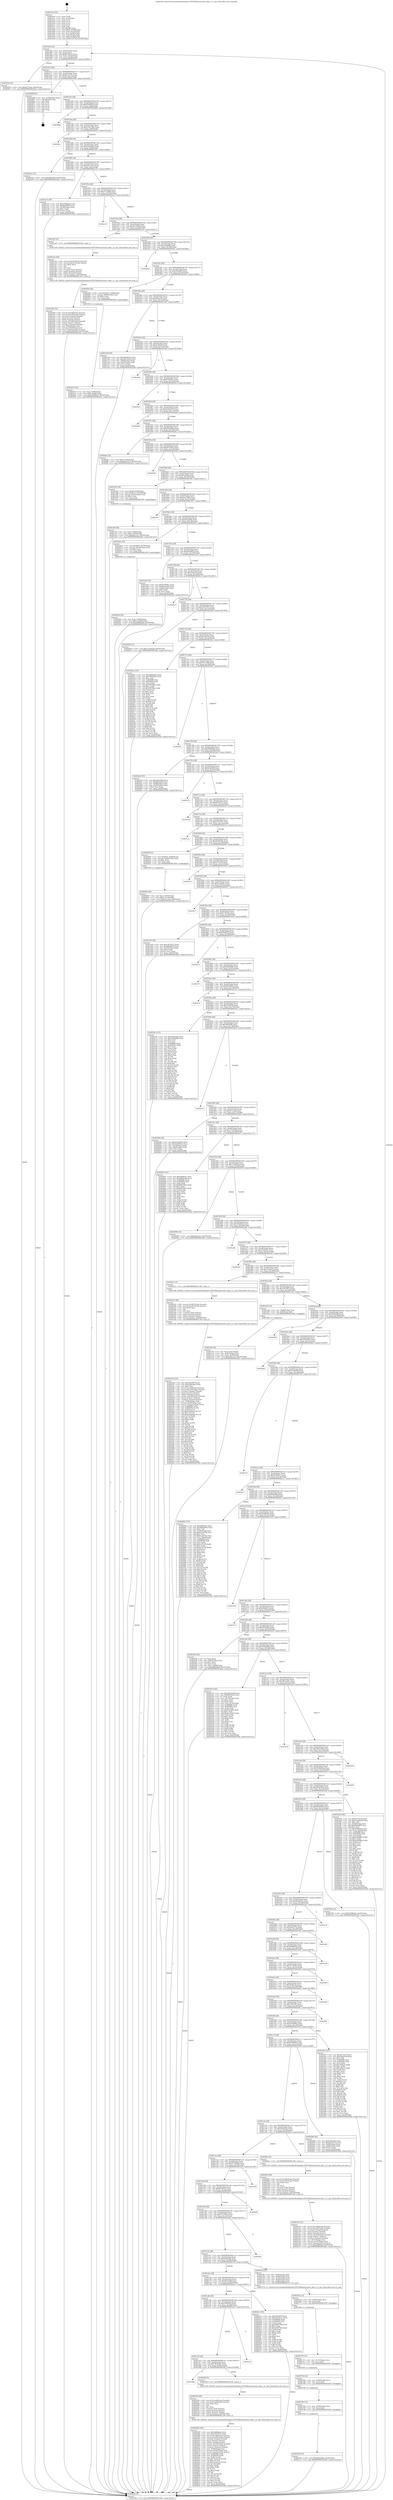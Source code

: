 digraph "0x4014c0" {
  label = "0x4014c0 (/mnt/c/Users/mathe/Desktop/tcc/POCII/binaries/extr_blas.c_l1_cpu_Final-ollvm.out::main(0))"
  labelloc = "t"
  node[shape=record]

  Entry [label="",width=0.3,height=0.3,shape=circle,fillcolor=black,style=filled]
  "0x4014f2" [label="{
     0x4014f2 [32]\l
     | [instrs]\l
     &nbsp;&nbsp;0x4014f2 \<+6\>: mov -0xe0(%rbp),%eax\l
     &nbsp;&nbsp;0x4014f8 \<+2\>: mov %eax,%ecx\l
     &nbsp;&nbsp;0x4014fa \<+6\>: sub $0x8b33f1b5,%ecx\l
     &nbsp;&nbsp;0x401500 \<+6\>: mov %eax,-0xe4(%rbp)\l
     &nbsp;&nbsp;0x401506 \<+6\>: mov %ecx,-0xe8(%rbp)\l
     &nbsp;&nbsp;0x40150c \<+6\>: je 000000000040225d \<main+0xd9d\>\l
  }"]
  "0x40225d" [label="{
     0x40225d [15]\l
     | [instrs]\l
     &nbsp;&nbsp;0x40225d \<+10\>: movl $0xbe7ceeb,-0xe0(%rbp)\l
     &nbsp;&nbsp;0x402267 \<+5\>: jmp 00000000004032de \<main+0x1e1e\>\l
  }"]
  "0x401512" [label="{
     0x401512 [28]\l
     | [instrs]\l
     &nbsp;&nbsp;0x401512 \<+5\>: jmp 0000000000401517 \<main+0x57\>\l
     &nbsp;&nbsp;0x401517 \<+6\>: mov -0xe4(%rbp),%eax\l
     &nbsp;&nbsp;0x40151d \<+5\>: sub $0x8ee1ee72,%eax\l
     &nbsp;&nbsp;0x401522 \<+6\>: mov %eax,-0xec(%rbp)\l
     &nbsp;&nbsp;0x401528 \<+6\>: je 0000000000403004 \<main+0x1b44\>\l
  }"]
  Exit [label="",width=0.3,height=0.3,shape=circle,fillcolor=black,style=filled,peripheries=2]
  "0x403004" [label="{
     0x403004 [21]\l
     | [instrs]\l
     &nbsp;&nbsp;0x403004 \<+3\>: mov -0x38(%rbp),%eax\l
     &nbsp;&nbsp;0x403007 \<+7\>: add $0x248,%rsp\l
     &nbsp;&nbsp;0x40300e \<+1\>: pop %rbx\l
     &nbsp;&nbsp;0x40300f \<+2\>: pop %r12\l
     &nbsp;&nbsp;0x403011 \<+2\>: pop %r13\l
     &nbsp;&nbsp;0x403013 \<+2\>: pop %r14\l
     &nbsp;&nbsp;0x403015 \<+2\>: pop %r15\l
     &nbsp;&nbsp;0x403017 \<+1\>: pop %rbp\l
     &nbsp;&nbsp;0x403018 \<+1\>: ret\l
  }"]
  "0x40152e" [label="{
     0x40152e [28]\l
     | [instrs]\l
     &nbsp;&nbsp;0x40152e \<+5\>: jmp 0000000000401533 \<main+0x73\>\l
     &nbsp;&nbsp;0x401533 \<+6\>: mov -0xe4(%rbp),%eax\l
     &nbsp;&nbsp;0x401539 \<+5\>: sub $0x95f30f3d,%eax\l
     &nbsp;&nbsp;0x40153e \<+6\>: mov %eax,-0xf0(%rbp)\l
     &nbsp;&nbsp;0x401544 \<+6\>: je 000000000040289b \<main+0x13db\>\l
  }"]
  "0x40279d" [label="{
     0x40279d [15]\l
     | [instrs]\l
     &nbsp;&nbsp;0x40279d \<+10\>: movl $0xb4623b6a,-0xe0(%rbp)\l
     &nbsp;&nbsp;0x4027a7 \<+5\>: jmp 00000000004032de \<main+0x1e1e\>\l
  }"]
  "0x40289b" [label="{
     0x40289b\l
  }", style=dashed]
  "0x40154a" [label="{
     0x40154a [28]\l
     | [instrs]\l
     &nbsp;&nbsp;0x40154a \<+5\>: jmp 000000000040154f \<main+0x8f\>\l
     &nbsp;&nbsp;0x40154f \<+6\>: mov -0xe4(%rbp),%eax\l
     &nbsp;&nbsp;0x401555 \<+5\>: sub $0xa1be74eb,%eax\l
     &nbsp;&nbsp;0x40155a \<+6\>: mov %eax,-0xf4(%rbp)\l
     &nbsp;&nbsp;0x401560 \<+6\>: je 0000000000402fbc \<main+0x1afc\>\l
  }"]
  "0x40278e" [label="{
     0x40278e [15]\l
     | [instrs]\l
     &nbsp;&nbsp;0x40278e \<+7\>: mov -0x90(%rbp),%rcx\l
     &nbsp;&nbsp;0x402795 \<+3\>: mov %rcx,%rdi\l
     &nbsp;&nbsp;0x402798 \<+5\>: call 0000000000401030 \<free@plt\>\l
     | [calls]\l
     &nbsp;&nbsp;0x401030 \{1\} (unknown)\l
  }"]
  "0x402fbc" [label="{
     0x402fbc\l
  }", style=dashed]
  "0x401566" [label="{
     0x401566 [28]\l
     | [instrs]\l
     &nbsp;&nbsp;0x401566 \<+5\>: jmp 000000000040156b \<main+0xab\>\l
     &nbsp;&nbsp;0x40156b \<+6\>: mov -0xe4(%rbp),%eax\l
     &nbsp;&nbsp;0x401571 \<+5\>: sub $0xa3bbc94e,%eax\l
     &nbsp;&nbsp;0x401576 \<+6\>: mov %eax,-0xf8(%rbp)\l
     &nbsp;&nbsp;0x40157c \<+6\>: je 000000000040242a \<main+0xf6a\>\l
  }"]
  "0x402782" [label="{
     0x402782 [12]\l
     | [instrs]\l
     &nbsp;&nbsp;0x402782 \<+4\>: mov -0x80(%rbp),%rcx\l
     &nbsp;&nbsp;0x402786 \<+3\>: mov %rcx,%rdi\l
     &nbsp;&nbsp;0x402789 \<+5\>: call 0000000000401030 \<free@plt\>\l
     | [calls]\l
     &nbsp;&nbsp;0x401030 \{1\} (unknown)\l
  }"]
  "0x40242a" [label="{
     0x40242a [15]\l
     | [instrs]\l
     &nbsp;&nbsp;0x40242a \<+10\>: movl $0x2ff41db0,-0xe0(%rbp)\l
     &nbsp;&nbsp;0x402434 \<+5\>: jmp 00000000004032de \<main+0x1e1e\>\l
  }"]
  "0x401582" [label="{
     0x401582 [28]\l
     | [instrs]\l
     &nbsp;&nbsp;0x401582 \<+5\>: jmp 0000000000401587 \<main+0xc7\>\l
     &nbsp;&nbsp;0x401587 \<+6\>: mov -0xe4(%rbp),%eax\l
     &nbsp;&nbsp;0x40158d \<+5\>: sub $0xa45c12c3,%eax\l
     &nbsp;&nbsp;0x401592 \<+6\>: mov %eax,-0xfc(%rbp)\l
     &nbsp;&nbsp;0x401598 \<+6\>: je 0000000000401e27 \<main+0x967\>\l
  }"]
  "0x402776" [label="{
     0x402776 [12]\l
     | [instrs]\l
     &nbsp;&nbsp;0x402776 \<+4\>: mov -0x70(%rbp),%rcx\l
     &nbsp;&nbsp;0x40277a \<+3\>: mov %rcx,%rdi\l
     &nbsp;&nbsp;0x40277d \<+5\>: call 0000000000401030 \<free@plt\>\l
     | [calls]\l
     &nbsp;&nbsp;0x401030 \{1\} (unknown)\l
  }"]
  "0x401e27" [label="{
     0x401e27 [30]\l
     | [instrs]\l
     &nbsp;&nbsp;0x401e27 \<+5\>: mov $0x2a686aa2,%eax\l
     &nbsp;&nbsp;0x401e2c \<+5\>: mov $0xbfea8659,%ecx\l
     &nbsp;&nbsp;0x401e31 \<+3\>: mov -0x30(%rbp),%edx\l
     &nbsp;&nbsp;0x401e34 \<+3\>: cmp $0x1,%edx\l
     &nbsp;&nbsp;0x401e37 \<+3\>: cmovl %ecx,%eax\l
     &nbsp;&nbsp;0x401e3a \<+6\>: mov %eax,-0xe0(%rbp)\l
     &nbsp;&nbsp;0x401e40 \<+5\>: jmp 00000000004032de \<main+0x1e1e\>\l
  }"]
  "0x40159e" [label="{
     0x40159e [28]\l
     | [instrs]\l
     &nbsp;&nbsp;0x40159e \<+5\>: jmp 00000000004015a3 \<main+0xe3\>\l
     &nbsp;&nbsp;0x4015a3 \<+6\>: mov -0xe4(%rbp),%eax\l
     &nbsp;&nbsp;0x4015a9 \<+5\>: sub $0xa7a1d4f5,%eax\l
     &nbsp;&nbsp;0x4015ae \<+6\>: mov %eax,-0x100(%rbp)\l
     &nbsp;&nbsp;0x4015b4 \<+6\>: je 0000000000402ec0 \<main+0x1a00\>\l
  }"]
  "0x40276a" [label="{
     0x40276a [12]\l
     | [instrs]\l
     &nbsp;&nbsp;0x40276a \<+4\>: mov -0x60(%rbp),%rcx\l
     &nbsp;&nbsp;0x40276e \<+3\>: mov %rcx,%rdi\l
     &nbsp;&nbsp;0x402771 \<+5\>: call 0000000000401030 \<free@plt\>\l
     | [calls]\l
     &nbsp;&nbsp;0x401030 \{1\} (unknown)\l
  }"]
  "0x402ec0" [label="{
     0x402ec0\l
  }", style=dashed]
  "0x4015ba" [label="{
     0x4015ba [28]\l
     | [instrs]\l
     &nbsp;&nbsp;0x4015ba \<+5\>: jmp 00000000004015bf \<main+0xff\>\l
     &nbsp;&nbsp;0x4015bf \<+6\>: mov -0xe4(%rbp),%eax\l
     &nbsp;&nbsp;0x4015c5 \<+5\>: sub $0xabe7b402,%eax\l
     &nbsp;&nbsp;0x4015ca \<+6\>: mov %eax,-0x104(%rbp)\l
     &nbsp;&nbsp;0x4015d0 \<+6\>: je 0000000000401ed7 \<main+0xa17\>\l
  }"]
  "0x402585" [label="{
     0x402585 [163]\l
     | [instrs]\l
     &nbsp;&nbsp;0x402585 \<+5\>: mov $0x3d08ebbe,%ecx\l
     &nbsp;&nbsp;0x40258a \<+5\>: mov $0xc9557915,%edx\l
     &nbsp;&nbsp;0x40258f \<+8\>: movsd 0x1a89(%rip),%xmm1\l
     &nbsp;&nbsp;0x402597 \<+8\>: movsd 0x1a89(%rip),%xmm2\l
     &nbsp;&nbsp;0x40259f \<+4\>: cvtss2sd %xmm0,%xmm0\l
     &nbsp;&nbsp;0x4025a3 \<+4\>: divsd %xmm2,%xmm0\l
     &nbsp;&nbsp;0x4025a7 \<+4\>: addsd %xmm0,%xmm1\l
     &nbsp;&nbsp;0x4025ab \<+8\>: movsd -0x230(%rbp),%xmm0\l
     &nbsp;&nbsp;0x4025b3 \<+4\>: mulsd %xmm1,%xmm0\l
     &nbsp;&nbsp;0x4025b7 \<+4\>: cvtsd2ss %xmm0,%xmm0\l
     &nbsp;&nbsp;0x4025bb \<+7\>: mov -0x90(%rbp),%rsi\l
     &nbsp;&nbsp;0x4025c2 \<+7\>: movslq -0x94(%rbp),%rdi\l
     &nbsp;&nbsp;0x4025c9 \<+5\>: movss %xmm0,(%rsi,%rdi,4)\l
     &nbsp;&nbsp;0x4025ce \<+8\>: mov 0x406080,%r8d\l
     &nbsp;&nbsp;0x4025d6 \<+8\>: mov 0x406094,%r9d\l
     &nbsp;&nbsp;0x4025de \<+3\>: mov %r8d,%r10d\l
     &nbsp;&nbsp;0x4025e1 \<+7\>: add $0x7ea5a1fe,%r10d\l
     &nbsp;&nbsp;0x4025e8 \<+4\>: sub $0x1,%r10d\l
     &nbsp;&nbsp;0x4025ec \<+7\>: sub $0x7ea5a1fe,%r10d\l
     &nbsp;&nbsp;0x4025f3 \<+4\>: imul %r10d,%r8d\l
     &nbsp;&nbsp;0x4025f7 \<+4\>: and $0x1,%r8d\l
     &nbsp;&nbsp;0x4025fb \<+4\>: cmp $0x0,%r8d\l
     &nbsp;&nbsp;0x4025ff \<+4\>: sete %r11b\l
     &nbsp;&nbsp;0x402603 \<+4\>: cmp $0xa,%r9d\l
     &nbsp;&nbsp;0x402607 \<+3\>: setl %bl\l
     &nbsp;&nbsp;0x40260a \<+3\>: mov %r11b,%r14b\l
     &nbsp;&nbsp;0x40260d \<+3\>: and %bl,%r14b\l
     &nbsp;&nbsp;0x402610 \<+3\>: xor %bl,%r11b\l
     &nbsp;&nbsp;0x402613 \<+3\>: or %r11b,%r14b\l
     &nbsp;&nbsp;0x402616 \<+4\>: test $0x1,%r14b\l
     &nbsp;&nbsp;0x40261a \<+3\>: cmovne %edx,%ecx\l
     &nbsp;&nbsp;0x40261d \<+6\>: mov %ecx,-0xe0(%rbp)\l
     &nbsp;&nbsp;0x402623 \<+5\>: jmp 00000000004032de \<main+0x1e1e\>\l
  }"]
  "0x401ed7" [label="{
     0x401ed7 [5]\l
     | [instrs]\l
     &nbsp;&nbsp;0x401ed7 \<+5\>: call 0000000000401160 \<next_i\>\l
     | [calls]\l
     &nbsp;&nbsp;0x401160 \{65025\} (/mnt/c/Users/mathe/Desktop/tcc/POCII/binaries/extr_blas.c_l1_cpu_Final-ollvm.out::next_i)\l
  }"]
  "0x4015d6" [label="{
     0x4015d6 [28]\l
     | [instrs]\l
     &nbsp;&nbsp;0x4015d6 \<+5\>: jmp 00000000004015db \<main+0x11b\>\l
     &nbsp;&nbsp;0x4015db \<+6\>: mov -0xe4(%rbp),%eax\l
     &nbsp;&nbsp;0x4015e1 \<+5\>: sub $0xac64d6f0,%eax\l
     &nbsp;&nbsp;0x4015e6 \<+6\>: mov %eax,-0x108(%rbp)\l
     &nbsp;&nbsp;0x4015ec \<+6\>: je 0000000000402d5d \<main+0x189d\>\l
  }"]
  "0x402554" [label="{
     0x402554 [49]\l
     | [instrs]\l
     &nbsp;&nbsp;0x402554 \<+8\>: movsd 0x1ad4(%rip),%xmm0\l
     &nbsp;&nbsp;0x40255c \<+8\>: movsd 0x1ad4(%rip),%xmm1\l
     &nbsp;&nbsp;0x402564 \<+5\>: mov $0x2,%ecx\l
     &nbsp;&nbsp;0x402569 \<+1\>: cltd\l
     &nbsp;&nbsp;0x40256a \<+2\>: idiv %ecx\l
     &nbsp;&nbsp;0x40256c \<+4\>: cvtsi2sd %edx,%xmm2\l
     &nbsp;&nbsp;0x402570 \<+4\>: mulsd %xmm2,%xmm1\l
     &nbsp;&nbsp;0x402574 \<+4\>: addsd %xmm0,%xmm1\l
     &nbsp;&nbsp;0x402578 \<+8\>: movsd %xmm1,-0x230(%rbp)\l
     &nbsp;&nbsp;0x402580 \<+5\>: call 00000000004011d0 \<next_f\>\l
     | [calls]\l
     &nbsp;&nbsp;0x4011d0 \{65025\} (/mnt/c/Users/mathe/Desktop/tcc/POCII/binaries/extr_blas.c_l1_cpu_Final-ollvm.out::next_f)\l
  }"]
  "0x402d5d" [label="{
     0x402d5d\l
  }", style=dashed]
  "0x4015f2" [label="{
     0x4015f2 [28]\l
     | [instrs]\l
     &nbsp;&nbsp;0x4015f2 \<+5\>: jmp 00000000004015f7 \<main+0x137\>\l
     &nbsp;&nbsp;0x4015f7 \<+6\>: mov -0xe4(%rbp),%eax\l
     &nbsp;&nbsp;0x4015fd \<+5\>: sub $0xad5aafb9,%eax\l
     &nbsp;&nbsp;0x401602 \<+6\>: mov %eax,-0x10c(%rbp)\l
     &nbsp;&nbsp;0x401608 \<+6\>: je 000000000040245b \<main+0xf9b\>\l
  }"]
  "0x401d0e" [label="{
     0x401d0e\l
  }", style=dashed]
  "0x40245b" [label="{
     0x40245b [29]\l
     | [instrs]\l
     &nbsp;&nbsp;0x40245b \<+10\>: movl $0xfe01,-0x88(%rbp)\l
     &nbsp;&nbsp;0x402465 \<+7\>: movslq -0x88(%rbp),%rax\l
     &nbsp;&nbsp;0x40246c \<+4\>: shl $0x2,%rax\l
     &nbsp;&nbsp;0x402470 \<+3\>: mov %rax,%rdi\l
     &nbsp;&nbsp;0x402473 \<+5\>: call 0000000000401050 \<malloc@plt\>\l
     | [calls]\l
     &nbsp;&nbsp;0x401050 \{1\} (unknown)\l
  }"]
  "0x40160e" [label="{
     0x40160e [28]\l
     | [instrs]\l
     &nbsp;&nbsp;0x40160e \<+5\>: jmp 0000000000401613 \<main+0x153\>\l
     &nbsp;&nbsp;0x401613 \<+6\>: mov -0xe4(%rbp),%eax\l
     &nbsp;&nbsp;0x401619 \<+5\>: sub $0xaf41ac2c,%eax\l
     &nbsp;&nbsp;0x40161e \<+6\>: mov %eax,-0x110(%rbp)\l
     &nbsp;&nbsp;0x401624 \<+6\>: je 0000000000401eb9 \<main+0x9f9\>\l
  }"]
  "0x40254f" [label="{
     0x40254f [5]\l
     | [instrs]\l
     &nbsp;&nbsp;0x40254f \<+5\>: call 0000000000401160 \<next_i\>\l
     | [calls]\l
     &nbsp;&nbsp;0x401160 \{65025\} (/mnt/c/Users/mathe/Desktop/tcc/POCII/binaries/extr_blas.c_l1_cpu_Final-ollvm.out::next_i)\l
  }"]
  "0x401eb9" [label="{
     0x401eb9 [30]\l
     | [instrs]\l
     &nbsp;&nbsp;0x401eb9 \<+5\>: mov $0xe8eb919c,%eax\l
     &nbsp;&nbsp;0x401ebe \<+5\>: mov $0xabe7b402,%ecx\l
     &nbsp;&nbsp;0x401ec3 \<+3\>: mov -0x64(%rbp),%edx\l
     &nbsp;&nbsp;0x401ec6 \<+3\>: cmp -0x54(%rbp),%edx\l
     &nbsp;&nbsp;0x401ec9 \<+3\>: cmovl %ecx,%eax\l
     &nbsp;&nbsp;0x401ecc \<+6\>: mov %eax,-0xe0(%rbp)\l
     &nbsp;&nbsp;0x401ed2 \<+5\>: jmp 00000000004032de \<main+0x1e1e\>\l
  }"]
  "0x40162a" [label="{
     0x40162a [28]\l
     | [instrs]\l
     &nbsp;&nbsp;0x40162a \<+5\>: jmp 000000000040162f \<main+0x16f\>\l
     &nbsp;&nbsp;0x40162f \<+6\>: mov -0xe4(%rbp),%eax\l
     &nbsp;&nbsp;0x401635 \<+5\>: sub $0xafcf5425,%eax\l
     &nbsp;&nbsp;0x40163a \<+6\>: mov %eax,-0x114(%rbp)\l
     &nbsp;&nbsp;0x401640 \<+6\>: je 0000000000402a9d \<main+0x15dd\>\l
  }"]
  "0x401cf2" [label="{
     0x401cf2 [28]\l
     | [instrs]\l
     &nbsp;&nbsp;0x401cf2 \<+5\>: jmp 0000000000401cf7 \<main+0x837\>\l
     &nbsp;&nbsp;0x401cf7 \<+6\>: mov -0xe4(%rbp),%eax\l
     &nbsp;&nbsp;0x401cfd \<+5\>: sub $0x790e93d3,%eax\l
     &nbsp;&nbsp;0x401d02 \<+6\>: mov %eax,-0x20c(%rbp)\l
     &nbsp;&nbsp;0x401d08 \<+6\>: je 000000000040254f \<main+0x108f\>\l
  }"]
  "0x402a9d" [label="{
     0x402a9d\l
  }", style=dashed]
  "0x401646" [label="{
     0x401646 [28]\l
     | [instrs]\l
     &nbsp;&nbsp;0x401646 \<+5\>: jmp 000000000040164b \<main+0x18b\>\l
     &nbsp;&nbsp;0x40164b \<+6\>: mov -0xe4(%rbp),%eax\l
     &nbsp;&nbsp;0x401651 \<+5\>: sub $0xb33058cc,%eax\l
     &nbsp;&nbsp;0x401656 \<+6\>: mov %eax,-0x118(%rbp)\l
     &nbsp;&nbsp;0x40165c \<+6\>: je 0000000000402fcb \<main+0x1b0b\>\l
  }"]
  "0x402c0e" [label="{
     0x402c0e\l
  }", style=dashed]
  "0x402fcb" [label="{
     0x402fcb\l
  }", style=dashed]
  "0x401662" [label="{
     0x401662 [28]\l
     | [instrs]\l
     &nbsp;&nbsp;0x401662 \<+5\>: jmp 0000000000401667 \<main+0x1a7\>\l
     &nbsp;&nbsp;0x401667 \<+6\>: mov -0xe4(%rbp),%eax\l
     &nbsp;&nbsp;0x40166d \<+5\>: sub $0xb3bb33c9,%eax\l
     &nbsp;&nbsp;0x401672 \<+6\>: mov %eax,-0x11c(%rbp)\l
     &nbsp;&nbsp;0x401678 \<+6\>: je 0000000000402b80 \<main+0x16c0\>\l
  }"]
  "0x402478" [label="{
     0x402478 [32]\l
     | [instrs]\l
     &nbsp;&nbsp;0x402478 \<+7\>: mov %rax,-0x90(%rbp)\l
     &nbsp;&nbsp;0x40247f \<+10\>: movl $0x0,-0x94(%rbp)\l
     &nbsp;&nbsp;0x402489 \<+10\>: movl $0x5d780b42,-0xe0(%rbp)\l
     &nbsp;&nbsp;0x402493 \<+5\>: jmp 00000000004032de \<main+0x1e1e\>\l
  }"]
  "0x402b80" [label="{
     0x402b80\l
  }", style=dashed]
  "0x40167e" [label="{
     0x40167e [28]\l
     | [instrs]\l
     &nbsp;&nbsp;0x40167e \<+5\>: jmp 0000000000401683 \<main+0x1c3\>\l
     &nbsp;&nbsp;0x401683 \<+6\>: mov -0xe4(%rbp),%eax\l
     &nbsp;&nbsp;0x401689 \<+5\>: sub $0xb4623b6a,%eax\l
     &nbsp;&nbsp;0x40168e \<+6\>: mov %eax,-0x120(%rbp)\l
     &nbsp;&nbsp;0x401694 \<+6\>: je 0000000000402fee \<main+0x1b2e\>\l
  }"]
  "0x402352" [label="{
     0x402352 [216]\l
     | [instrs]\l
     &nbsp;&nbsp;0x402352 \<+5\>: mov $0xf36d587f,%ecx\l
     &nbsp;&nbsp;0x402357 \<+5\>: mov $0xa3bbc94e,%edx\l
     &nbsp;&nbsp;0x40235c \<+3\>: mov $0x1,%sil\l
     &nbsp;&nbsp;0x40235f \<+8\>: movsd 0x1cb9(%rip),%xmm1\l
     &nbsp;&nbsp;0x402367 \<+8\>: movsd 0x1cb9(%rip),%xmm2\l
     &nbsp;&nbsp;0x40236f \<+4\>: cvtss2sd %xmm0,%xmm0\l
     &nbsp;&nbsp;0x402373 \<+4\>: divsd %xmm2,%xmm0\l
     &nbsp;&nbsp;0x402377 \<+4\>: addsd %xmm0,%xmm1\l
     &nbsp;&nbsp;0x40237b \<+8\>: movsd -0x228(%rbp),%xmm0\l
     &nbsp;&nbsp;0x402383 \<+4\>: mulsd %xmm1,%xmm0\l
     &nbsp;&nbsp;0x402387 \<+4\>: cvtsd2ss %xmm0,%xmm0\l
     &nbsp;&nbsp;0x40238b \<+4\>: mov -0x80(%rbp),%rdi\l
     &nbsp;&nbsp;0x40238f \<+7\>: movslq -0x84(%rbp),%r8\l
     &nbsp;&nbsp;0x402396 \<+6\>: movss %xmm0,(%rdi,%r8,4)\l
     &nbsp;&nbsp;0x40239c \<+8\>: mov 0x406080,%r9d\l
     &nbsp;&nbsp;0x4023a4 \<+8\>: mov 0x406094,%r10d\l
     &nbsp;&nbsp;0x4023ac \<+3\>: mov %r9d,%r11d\l
     &nbsp;&nbsp;0x4023af \<+7\>: sub $0x6cbd64eb,%r11d\l
     &nbsp;&nbsp;0x4023b6 \<+4\>: sub $0x1,%r11d\l
     &nbsp;&nbsp;0x4023ba \<+7\>: add $0x6cbd64eb,%r11d\l
     &nbsp;&nbsp;0x4023c1 \<+4\>: imul %r11d,%r9d\l
     &nbsp;&nbsp;0x4023c5 \<+4\>: and $0x1,%r9d\l
     &nbsp;&nbsp;0x4023c9 \<+4\>: cmp $0x0,%r9d\l
     &nbsp;&nbsp;0x4023cd \<+3\>: sete %bl\l
     &nbsp;&nbsp;0x4023d0 \<+4\>: cmp $0xa,%r10d\l
     &nbsp;&nbsp;0x4023d4 \<+4\>: setl %r14b\l
     &nbsp;&nbsp;0x4023d8 \<+3\>: mov %bl,%r15b\l
     &nbsp;&nbsp;0x4023db \<+4\>: xor $0xff,%r15b\l
     &nbsp;&nbsp;0x4023df \<+3\>: mov %r14b,%r12b\l
     &nbsp;&nbsp;0x4023e2 \<+4\>: xor $0xff,%r12b\l
     &nbsp;&nbsp;0x4023e6 \<+4\>: xor $0x0,%sil\l
     &nbsp;&nbsp;0x4023ea \<+3\>: mov %r15b,%r13b\l
     &nbsp;&nbsp;0x4023ed \<+4\>: and $0x0,%r13b\l
     &nbsp;&nbsp;0x4023f1 \<+3\>: and %sil,%bl\l
     &nbsp;&nbsp;0x4023f4 \<+3\>: mov %r12b,%dil\l
     &nbsp;&nbsp;0x4023f7 \<+4\>: and $0x0,%dil\l
     &nbsp;&nbsp;0x4023fb \<+3\>: and %sil,%r14b\l
     &nbsp;&nbsp;0x4023fe \<+3\>: or %bl,%r13b\l
     &nbsp;&nbsp;0x402401 \<+3\>: or %r14b,%dil\l
     &nbsp;&nbsp;0x402404 \<+3\>: xor %dil,%r13b\l
     &nbsp;&nbsp;0x402407 \<+3\>: or %r12b,%r15b\l
     &nbsp;&nbsp;0x40240a \<+4\>: xor $0xff,%r15b\l
     &nbsp;&nbsp;0x40240e \<+4\>: or $0x0,%sil\l
     &nbsp;&nbsp;0x402412 \<+3\>: and %sil,%r15b\l
     &nbsp;&nbsp;0x402415 \<+3\>: or %r15b,%r13b\l
     &nbsp;&nbsp;0x402418 \<+4\>: test $0x1,%r13b\l
     &nbsp;&nbsp;0x40241c \<+3\>: cmovne %edx,%ecx\l
     &nbsp;&nbsp;0x40241f \<+6\>: mov %ecx,-0xe0(%rbp)\l
     &nbsp;&nbsp;0x402425 \<+5\>: jmp 00000000004032de \<main+0x1e1e\>\l
  }"]
  "0x402fee" [label="{
     0x402fee [22]\l
     | [instrs]\l
     &nbsp;&nbsp;0x402fee \<+7\>: movl $0x0,-0x38(%rbp)\l
     &nbsp;&nbsp;0x402ff5 \<+10\>: movl $0x8ee1ee72,-0xe0(%rbp)\l
     &nbsp;&nbsp;0x402fff \<+5\>: jmp 00000000004032de \<main+0x1e1e\>\l
  }"]
  "0x40169a" [label="{
     0x40169a [28]\l
     | [instrs]\l
     &nbsp;&nbsp;0x40169a \<+5\>: jmp 000000000040169f \<main+0x1df\>\l
     &nbsp;&nbsp;0x40169f \<+6\>: mov -0xe4(%rbp),%eax\l
     &nbsp;&nbsp;0x4016a5 \<+5\>: sub $0xb67f74e0,%eax\l
     &nbsp;&nbsp;0x4016aa \<+6\>: mov %eax,-0x124(%rbp)\l
     &nbsp;&nbsp;0x4016b0 \<+6\>: je 000000000040295b \<main+0x149b\>\l
  }"]
  "0x402321" [label="{
     0x402321 [49]\l
     | [instrs]\l
     &nbsp;&nbsp;0x402321 \<+8\>: movsd 0x1d07(%rip),%xmm0\l
     &nbsp;&nbsp;0x402329 \<+8\>: movsd 0x1d07(%rip),%xmm1\l
     &nbsp;&nbsp;0x402331 \<+5\>: mov $0x2,%ecx\l
     &nbsp;&nbsp;0x402336 \<+1\>: cltd\l
     &nbsp;&nbsp;0x402337 \<+2\>: idiv %ecx\l
     &nbsp;&nbsp;0x402339 \<+4\>: cvtsi2sd %edx,%xmm2\l
     &nbsp;&nbsp;0x40233d \<+4\>: mulsd %xmm2,%xmm1\l
     &nbsp;&nbsp;0x402341 \<+4\>: addsd %xmm0,%xmm1\l
     &nbsp;&nbsp;0x402345 \<+8\>: movsd %xmm1,-0x228(%rbp)\l
     &nbsp;&nbsp;0x40234d \<+5\>: call 00000000004011d0 \<next_f\>\l
     | [calls]\l
     &nbsp;&nbsp;0x4011d0 \{65025\} (/mnt/c/Users/mathe/Desktop/tcc/POCII/binaries/extr_blas.c_l1_cpu_Final-ollvm.out::next_f)\l
  }"]
  "0x40295b" [label="{
     0x40295b\l
  }", style=dashed]
  "0x4016b6" [label="{
     0x4016b6 [28]\l
     | [instrs]\l
     &nbsp;&nbsp;0x4016b6 \<+5\>: jmp 00000000004016bb \<main+0x1fb\>\l
     &nbsp;&nbsp;0x4016bb \<+6\>: mov -0xe4(%rbp),%eax\l
     &nbsp;&nbsp;0x4016c1 \<+5\>: sub $0xb91af240,%eax\l
     &nbsp;&nbsp;0x4016c6 \<+6\>: mov %eax,-0x128(%rbp)\l
     &nbsp;&nbsp;0x4016cc \<+6\>: je 0000000000401e81 \<main+0x9c1\>\l
  }"]
  "0x401cd6" [label="{
     0x401cd6 [28]\l
     | [instrs]\l
     &nbsp;&nbsp;0x401cd6 \<+5\>: jmp 0000000000401cdb \<main+0x81b\>\l
     &nbsp;&nbsp;0x401cdb \<+6\>: mov -0xe4(%rbp),%eax\l
     &nbsp;&nbsp;0x401ce1 \<+5\>: sub $0x74f53f14,%eax\l
     &nbsp;&nbsp;0x401ce6 \<+6\>: mov %eax,-0x208(%rbp)\l
     &nbsp;&nbsp;0x401cec \<+6\>: je 0000000000402c0e \<main+0x174e\>\l
  }"]
  "0x401e81" [label="{
     0x401e81 [30]\l
     | [instrs]\l
     &nbsp;&nbsp;0x401e81 \<+7\>: movl $0xff,-0x50(%rbp)\l
     &nbsp;&nbsp;0x401e88 \<+7\>: movl $0xfe01,-0x54(%rbp)\l
     &nbsp;&nbsp;0x401e8f \<+4\>: movslq -0x54(%rbp),%rax\l
     &nbsp;&nbsp;0x401e93 \<+4\>: shl $0x2,%rax\l
     &nbsp;&nbsp;0x401e97 \<+3\>: mov %rax,%rdi\l
     &nbsp;&nbsp;0x401e9a \<+5\>: call 0000000000401050 \<malloc@plt\>\l
     | [calls]\l
     &nbsp;&nbsp;0x401050 \{1\} (unknown)\l
  }"]
  "0x4016d2" [label="{
     0x4016d2 [28]\l
     | [instrs]\l
     &nbsp;&nbsp;0x4016d2 \<+5\>: jmp 00000000004016d7 \<main+0x217\>\l
     &nbsp;&nbsp;0x4016d7 \<+6\>: mov -0xe4(%rbp),%eax\l
     &nbsp;&nbsp;0x4016dd \<+5\>: sub $0xbda17bb9,%eax\l
     &nbsp;&nbsp;0x4016e2 \<+6\>: mov %eax,-0x12c(%rbp)\l
     &nbsp;&nbsp;0x4016e8 \<+6\>: je 0000000000401d91 \<main+0x8d1\>\l
  }"]
  "0x4022c1" [label="{
     0x4022c1 [91]\l
     | [instrs]\l
     &nbsp;&nbsp;0x4022c1 \<+5\>: mov $0xf36d587f,%eax\l
     &nbsp;&nbsp;0x4022c6 \<+5\>: mov $0x1b5c8e1e,%ecx\l
     &nbsp;&nbsp;0x4022cb \<+7\>: mov 0x406080,%edx\l
     &nbsp;&nbsp;0x4022d2 \<+7\>: mov 0x406094,%esi\l
     &nbsp;&nbsp;0x4022d9 \<+2\>: mov %edx,%edi\l
     &nbsp;&nbsp;0x4022db \<+6\>: sub $0xe659736e,%edi\l
     &nbsp;&nbsp;0x4022e1 \<+3\>: sub $0x1,%edi\l
     &nbsp;&nbsp;0x4022e4 \<+6\>: add $0xe659736e,%edi\l
     &nbsp;&nbsp;0x4022ea \<+3\>: imul %edi,%edx\l
     &nbsp;&nbsp;0x4022ed \<+3\>: and $0x1,%edx\l
     &nbsp;&nbsp;0x4022f0 \<+3\>: cmp $0x0,%edx\l
     &nbsp;&nbsp;0x4022f3 \<+4\>: sete %r8b\l
     &nbsp;&nbsp;0x4022f7 \<+3\>: cmp $0xa,%esi\l
     &nbsp;&nbsp;0x4022fa \<+4\>: setl %r9b\l
     &nbsp;&nbsp;0x4022fe \<+3\>: mov %r8b,%r10b\l
     &nbsp;&nbsp;0x402301 \<+3\>: and %r9b,%r10b\l
     &nbsp;&nbsp;0x402304 \<+3\>: xor %r9b,%r8b\l
     &nbsp;&nbsp;0x402307 \<+3\>: or %r8b,%r10b\l
     &nbsp;&nbsp;0x40230a \<+4\>: test $0x1,%r10b\l
     &nbsp;&nbsp;0x40230e \<+3\>: cmovne %ecx,%eax\l
     &nbsp;&nbsp;0x402311 \<+6\>: mov %eax,-0xe0(%rbp)\l
     &nbsp;&nbsp;0x402317 \<+5\>: jmp 00000000004032de \<main+0x1e1e\>\l
  }"]
  "0x401d91" [label="{
     0x401d91\l
  }", style=dashed]
  "0x4016ee" [label="{
     0x4016ee [28]\l
     | [instrs]\l
     &nbsp;&nbsp;0x4016ee \<+5\>: jmp 00000000004016f3 \<main+0x233\>\l
     &nbsp;&nbsp;0x4016f3 \<+6\>: mov -0xe4(%rbp),%eax\l
     &nbsp;&nbsp;0x4016f9 \<+5\>: sub $0xbeba2b63,%eax\l
     &nbsp;&nbsp;0x4016fe \<+6\>: mov %eax,-0x130(%rbp)\l
     &nbsp;&nbsp;0x401704 \<+6\>: je 000000000040226c \<main+0xdac\>\l
  }"]
  "0x401cba" [label="{
     0x401cba [28]\l
     | [instrs]\l
     &nbsp;&nbsp;0x401cba \<+5\>: jmp 0000000000401cbf \<main+0x7ff\>\l
     &nbsp;&nbsp;0x401cbf \<+6\>: mov -0xe4(%rbp),%eax\l
     &nbsp;&nbsp;0x401cc5 \<+5\>: sub $0x6feeaa98,%eax\l
     &nbsp;&nbsp;0x401cca \<+6\>: mov %eax,-0x204(%rbp)\l
     &nbsp;&nbsp;0x401cd0 \<+6\>: je 00000000004022c1 \<main+0xe01\>\l
  }"]
  "0x40226c" [label="{
     0x40226c [23]\l
     | [instrs]\l
     &nbsp;&nbsp;0x40226c \<+7\>: movl $0xfe01,-0x78(%rbp)\l
     &nbsp;&nbsp;0x402273 \<+4\>: movslq -0x78(%rbp),%rax\l
     &nbsp;&nbsp;0x402277 \<+4\>: shl $0x2,%rax\l
     &nbsp;&nbsp;0x40227b \<+3\>: mov %rax,%rdi\l
     &nbsp;&nbsp;0x40227e \<+5\>: call 0000000000401050 \<malloc@plt\>\l
     | [calls]\l
     &nbsp;&nbsp;0x401050 \{1\} (unknown)\l
  }"]
  "0x40170a" [label="{
     0x40170a [28]\l
     | [instrs]\l
     &nbsp;&nbsp;0x40170a \<+5\>: jmp 000000000040170f \<main+0x24f\>\l
     &nbsp;&nbsp;0x40170f \<+6\>: mov -0xe4(%rbp),%eax\l
     &nbsp;&nbsp;0x401715 \<+5\>: sub $0xbfea8659,%eax\l
     &nbsp;&nbsp;0x40171a \<+6\>: mov %eax,-0x134(%rbp)\l
     &nbsp;&nbsp;0x401720 \<+6\>: je 0000000000401e63 \<main+0x9a3\>\l
  }"]
  "0x40274f" [label="{
     0x40274f [27]\l
     | [instrs]\l
     &nbsp;&nbsp;0x40274f \<+3\>: mov -0x50(%rbp),%edi\l
     &nbsp;&nbsp;0x402752 \<+4\>: mov -0x60(%rbp),%rsi\l
     &nbsp;&nbsp;0x402756 \<+4\>: mov -0x70(%rbp),%rdx\l
     &nbsp;&nbsp;0x40275a \<+4\>: mov -0x80(%rbp),%rcx\l
     &nbsp;&nbsp;0x40275e \<+7\>: mov -0x90(%rbp),%r8\l
     &nbsp;&nbsp;0x402765 \<+5\>: call 0000000000401270 \<l1_cpu\>\l
     | [calls]\l
     &nbsp;&nbsp;0x401270 \{1\} (/mnt/c/Users/mathe/Desktop/tcc/POCII/binaries/extr_blas.c_l1_cpu_Final-ollvm.out::l1_cpu)\l
  }"]
  "0x401e63" [label="{
     0x401e63 [30]\l
     | [instrs]\l
     &nbsp;&nbsp;0x401e63 \<+5\>: mov $0xb33058cc,%eax\l
     &nbsp;&nbsp;0x401e68 \<+5\>: mov $0xb91af240,%ecx\l
     &nbsp;&nbsp;0x401e6d \<+3\>: mov -0x30(%rbp),%edx\l
     &nbsp;&nbsp;0x401e70 \<+3\>: cmp $0x0,%edx\l
     &nbsp;&nbsp;0x401e73 \<+3\>: cmove %ecx,%eax\l
     &nbsp;&nbsp;0x401e76 \<+6\>: mov %eax,-0xe0(%rbp)\l
     &nbsp;&nbsp;0x401e7c \<+5\>: jmp 00000000004032de \<main+0x1e1e\>\l
  }"]
  "0x401726" [label="{
     0x401726 [28]\l
     | [instrs]\l
     &nbsp;&nbsp;0x401726 \<+5\>: jmp 000000000040172b \<main+0x26b\>\l
     &nbsp;&nbsp;0x40172b \<+6\>: mov -0xe4(%rbp),%eax\l
     &nbsp;&nbsp;0x401731 \<+5\>: sub $0xc5efeca3,%eax\l
     &nbsp;&nbsp;0x401736 \<+6\>: mov %eax,-0x138(%rbp)\l
     &nbsp;&nbsp;0x40173c \<+6\>: je 00000000004028c3 \<main+0x1403\>\l
  }"]
  "0x401c9e" [label="{
     0x401c9e [28]\l
     | [instrs]\l
     &nbsp;&nbsp;0x401c9e \<+5\>: jmp 0000000000401ca3 \<main+0x7e3\>\l
     &nbsp;&nbsp;0x401ca3 \<+6\>: mov -0xe4(%rbp),%eax\l
     &nbsp;&nbsp;0x401ca9 \<+5\>: sub $0x6c49c2f2,%eax\l
     &nbsp;&nbsp;0x401cae \<+6\>: mov %eax,-0x200(%rbp)\l
     &nbsp;&nbsp;0x401cb4 \<+6\>: je 000000000040274f \<main+0x128f\>\l
  }"]
  "0x4028c3" [label="{
     0x4028c3\l
  }", style=dashed]
  "0x401742" [label="{
     0x401742 [28]\l
     | [instrs]\l
     &nbsp;&nbsp;0x401742 \<+5\>: jmp 0000000000401747 \<main+0x287\>\l
     &nbsp;&nbsp;0x401747 \<+6\>: mov -0xe4(%rbp),%eax\l
     &nbsp;&nbsp;0x40174d \<+5\>: sub $0xc9557915,%eax\l
     &nbsp;&nbsp;0x401752 \<+6\>: mov %eax,-0x13c(%rbp)\l
     &nbsp;&nbsp;0x401758 \<+6\>: je 0000000000402628 \<main+0x1168\>\l
  }"]
  "0x402fda" [label="{
     0x402fda\l
  }", style=dashed]
  "0x402628" [label="{
     0x402628 [15]\l
     | [instrs]\l
     &nbsp;&nbsp;0x402628 \<+10\>: movl $0x11018a5d,-0xe0(%rbp)\l
     &nbsp;&nbsp;0x402632 \<+5\>: jmp 00000000004032de \<main+0x1e1e\>\l
  }"]
  "0x40175e" [label="{
     0x40175e [28]\l
     | [instrs]\l
     &nbsp;&nbsp;0x40175e \<+5\>: jmp 0000000000401763 \<main+0x2a3\>\l
     &nbsp;&nbsp;0x401763 \<+6\>: mov -0xe4(%rbp),%eax\l
     &nbsp;&nbsp;0x401769 \<+5\>: sub $0xd01d2e7d,%eax\l
     &nbsp;&nbsp;0x40176e \<+6\>: mov %eax,-0x140(%rbp)\l
     &nbsp;&nbsp;0x401774 \<+6\>: je 00000000004024bc \<main+0xffc\>\l
  }"]
  "0x401c82" [label="{
     0x401c82 [28]\l
     | [instrs]\l
     &nbsp;&nbsp;0x401c82 \<+5\>: jmp 0000000000401c87 \<main+0x7c7\>\l
     &nbsp;&nbsp;0x401c87 \<+6\>: mov -0xe4(%rbp),%eax\l
     &nbsp;&nbsp;0x401c8d \<+5\>: sub $0x6701308d,%eax\l
     &nbsp;&nbsp;0x401c92 \<+6\>: mov %eax,-0x1fc(%rbp)\l
     &nbsp;&nbsp;0x401c98 \<+6\>: je 0000000000402fda \<main+0x1b1a\>\l
  }"]
  "0x4024bc" [label="{
     0x4024bc [147]\l
     | [instrs]\l
     &nbsp;&nbsp;0x4024bc \<+5\>: mov $0x3d08ebbe,%eax\l
     &nbsp;&nbsp;0x4024c1 \<+5\>: mov $0x790e93d3,%ecx\l
     &nbsp;&nbsp;0x4024c6 \<+2\>: mov $0x1,%dl\l
     &nbsp;&nbsp;0x4024c8 \<+7\>: mov 0x406080,%esi\l
     &nbsp;&nbsp;0x4024cf \<+7\>: mov 0x406094,%edi\l
     &nbsp;&nbsp;0x4024d6 \<+3\>: mov %esi,%r8d\l
     &nbsp;&nbsp;0x4024d9 \<+7\>: add $0x7957ffa2,%r8d\l
     &nbsp;&nbsp;0x4024e0 \<+4\>: sub $0x1,%r8d\l
     &nbsp;&nbsp;0x4024e4 \<+7\>: sub $0x7957ffa2,%r8d\l
     &nbsp;&nbsp;0x4024eb \<+4\>: imul %r8d,%esi\l
     &nbsp;&nbsp;0x4024ef \<+3\>: and $0x1,%esi\l
     &nbsp;&nbsp;0x4024f2 \<+3\>: cmp $0x0,%esi\l
     &nbsp;&nbsp;0x4024f5 \<+4\>: sete %r9b\l
     &nbsp;&nbsp;0x4024f9 \<+3\>: cmp $0xa,%edi\l
     &nbsp;&nbsp;0x4024fc \<+4\>: setl %r10b\l
     &nbsp;&nbsp;0x402500 \<+3\>: mov %r9b,%r11b\l
     &nbsp;&nbsp;0x402503 \<+4\>: xor $0xff,%r11b\l
     &nbsp;&nbsp;0x402507 \<+3\>: mov %r10b,%bl\l
     &nbsp;&nbsp;0x40250a \<+3\>: xor $0xff,%bl\l
     &nbsp;&nbsp;0x40250d \<+3\>: xor $0x0,%dl\l
     &nbsp;&nbsp;0x402510 \<+3\>: mov %r11b,%r14b\l
     &nbsp;&nbsp;0x402513 \<+4\>: and $0x0,%r14b\l
     &nbsp;&nbsp;0x402517 \<+3\>: and %dl,%r9b\l
     &nbsp;&nbsp;0x40251a \<+3\>: mov %bl,%r15b\l
     &nbsp;&nbsp;0x40251d \<+4\>: and $0x0,%r15b\l
     &nbsp;&nbsp;0x402521 \<+3\>: and %dl,%r10b\l
     &nbsp;&nbsp;0x402524 \<+3\>: or %r9b,%r14b\l
     &nbsp;&nbsp;0x402527 \<+3\>: or %r10b,%r15b\l
     &nbsp;&nbsp;0x40252a \<+3\>: xor %r15b,%r14b\l
     &nbsp;&nbsp;0x40252d \<+3\>: or %bl,%r11b\l
     &nbsp;&nbsp;0x402530 \<+4\>: xor $0xff,%r11b\l
     &nbsp;&nbsp;0x402534 \<+3\>: or $0x0,%dl\l
     &nbsp;&nbsp;0x402537 \<+3\>: and %dl,%r11b\l
     &nbsp;&nbsp;0x40253a \<+3\>: or %r11b,%r14b\l
     &nbsp;&nbsp;0x40253d \<+4\>: test $0x1,%r14b\l
     &nbsp;&nbsp;0x402541 \<+3\>: cmovne %ecx,%eax\l
     &nbsp;&nbsp;0x402544 \<+6\>: mov %eax,-0xe0(%rbp)\l
     &nbsp;&nbsp;0x40254a \<+5\>: jmp 00000000004032de \<main+0x1e1e\>\l
  }"]
  "0x40177a" [label="{
     0x40177a [28]\l
     | [instrs]\l
     &nbsp;&nbsp;0x40177a \<+5\>: jmp 000000000040177f \<main+0x2bf\>\l
     &nbsp;&nbsp;0x40177f \<+6\>: mov -0xe4(%rbp),%eax\l
     &nbsp;&nbsp;0x401785 \<+5\>: sub $0xd611c8fd,%eax\l
     &nbsp;&nbsp;0x40178a \<+6\>: mov %eax,-0x144(%rbp)\l
     &nbsp;&nbsp;0x401790 \<+6\>: je 00000000004029f1 \<main+0x1531\>\l
  }"]
  "0x402b8f" [label="{
     0x402b8f\l
  }", style=dashed]
  "0x4029f1" [label="{
     0x4029f1\l
  }", style=dashed]
  "0x401796" [label="{
     0x401796 [28]\l
     | [instrs]\l
     &nbsp;&nbsp;0x401796 \<+5\>: jmp 000000000040179b \<main+0x2db\>\l
     &nbsp;&nbsp;0x40179b \<+6\>: mov -0xe4(%rbp),%eax\l
     &nbsp;&nbsp;0x4017a1 \<+5\>: sub $0xd99b9be8,%eax\l
     &nbsp;&nbsp;0x4017a6 \<+6\>: mov %eax,-0x148(%rbp)\l
     &nbsp;&nbsp;0x4017ac \<+6\>: je 00000000004022a0 \<main+0xde0\>\l
  }"]
  "0x401c66" [label="{
     0x401c66 [28]\l
     | [instrs]\l
     &nbsp;&nbsp;0x401c66 \<+5\>: jmp 0000000000401c6b \<main+0x7ab\>\l
     &nbsp;&nbsp;0x401c6b \<+6\>: mov -0xe4(%rbp),%eax\l
     &nbsp;&nbsp;0x401c71 \<+5\>: sub $0x6612f313,%eax\l
     &nbsp;&nbsp;0x401c76 \<+6\>: mov %eax,-0x1f8(%rbp)\l
     &nbsp;&nbsp;0x401c7c \<+6\>: je 0000000000402b8f \<main+0x16cf\>\l
  }"]
  "0x4022a0" [label="{
     0x4022a0 [33]\l
     | [instrs]\l
     &nbsp;&nbsp;0x4022a0 \<+5\>: mov $0xad5aafb9,%eax\l
     &nbsp;&nbsp;0x4022a5 \<+5\>: mov $0x6feeaa98,%ecx\l
     &nbsp;&nbsp;0x4022aa \<+6\>: mov -0x84(%rbp),%edx\l
     &nbsp;&nbsp;0x4022b0 \<+3\>: cmp -0x78(%rbp),%edx\l
     &nbsp;&nbsp;0x4022b3 \<+3\>: cmovl %ecx,%eax\l
     &nbsp;&nbsp;0x4022b6 \<+6\>: mov %eax,-0xe0(%rbp)\l
     &nbsp;&nbsp;0x4022bc \<+5\>: jmp 00000000004032de \<main+0x1e1e\>\l
  }"]
  "0x4017b2" [label="{
     0x4017b2 [28]\l
     | [instrs]\l
     &nbsp;&nbsp;0x4017b2 \<+5\>: jmp 00000000004017b7 \<main+0x2f7\>\l
     &nbsp;&nbsp;0x4017b7 \<+6\>: mov -0xe4(%rbp),%eax\l
     &nbsp;&nbsp;0x4017bd \<+5\>: sub $0xda50a4bf,%eax\l
     &nbsp;&nbsp;0x4017c2 \<+6\>: mov %eax,-0x14c(%rbp)\l
     &nbsp;&nbsp;0x4017c8 \<+6\>: je 0000000000402a75 \<main+0x15b5\>\l
  }"]
  "0x4031b0" [label="{
     0x4031b0\l
  }", style=dashed]
  "0x402a75" [label="{
     0x402a75\l
  }", style=dashed]
  "0x4017ce" [label="{
     0x4017ce [28]\l
     | [instrs]\l
     &nbsp;&nbsp;0x4017ce \<+5\>: jmp 00000000004017d3 \<main+0x313\>\l
     &nbsp;&nbsp;0x4017d3 \<+6\>: mov -0xe4(%rbp),%eax\l
     &nbsp;&nbsp;0x4017d9 \<+5\>: sub $0xdf76a417,%eax\l
     &nbsp;&nbsp;0x4017de \<+6\>: mov %eax,-0x150(%rbp)\l
     &nbsp;&nbsp;0x4017e4 \<+6\>: je 0000000000402cf6 \<main+0x1836\>\l
  }"]
  "0x402283" [label="{
     0x402283 [29]\l
     | [instrs]\l
     &nbsp;&nbsp;0x402283 \<+4\>: mov %rax,-0x80(%rbp)\l
     &nbsp;&nbsp;0x402287 \<+10\>: movl $0x0,-0x84(%rbp)\l
     &nbsp;&nbsp;0x402291 \<+10\>: movl $0xd99b9be8,-0xe0(%rbp)\l
     &nbsp;&nbsp;0x40229b \<+5\>: jmp 00000000004032de \<main+0x1e1e\>\l
  }"]
  "0x402cf6" [label="{
     0x402cf6\l
  }", style=dashed]
  "0x4017ea" [label="{
     0x4017ea [28]\l
     | [instrs]\l
     &nbsp;&nbsp;0x4017ea \<+5\>: jmp 00000000004017ef \<main+0x32f\>\l
     &nbsp;&nbsp;0x4017ef \<+6\>: mov -0xe4(%rbp),%eax\l
     &nbsp;&nbsp;0x4017f5 \<+5\>: sub $0xe27d1477,%eax\l
     &nbsp;&nbsp;0x4017fa \<+6\>: mov %eax,-0x154(%rbp)\l
     &nbsp;&nbsp;0x401800 \<+6\>: je 00000000004031a1 \<main+0x1ce1\>\l
  }"]
  "0x402124" [label="{
     0x402124 [72]\l
     | [instrs]\l
     &nbsp;&nbsp;0x402124 \<+8\>: movsd 0x1ef4(%rip),%xmm1\l
     &nbsp;&nbsp;0x40212c \<+8\>: movsd 0x1ef4(%rip),%xmm2\l
     &nbsp;&nbsp;0x402134 \<+4\>: cvtss2sd %xmm0,%xmm0\l
     &nbsp;&nbsp;0x402138 \<+4\>: divsd %xmm2,%xmm0\l
     &nbsp;&nbsp;0x40213c \<+4\>: addsd %xmm0,%xmm1\l
     &nbsp;&nbsp;0x402140 \<+8\>: movsd -0x220(%rbp),%xmm0\l
     &nbsp;&nbsp;0x402148 \<+4\>: mulsd %xmm1,%xmm0\l
     &nbsp;&nbsp;0x40214c \<+4\>: cvtsd2ss %xmm0,%xmm0\l
     &nbsp;&nbsp;0x402150 \<+4\>: mov -0x70(%rbp),%rsi\l
     &nbsp;&nbsp;0x402154 \<+4\>: movslq -0x74(%rbp),%rdi\l
     &nbsp;&nbsp;0x402158 \<+5\>: movss %xmm0,(%rsi,%rdi,4)\l
     &nbsp;&nbsp;0x40215d \<+10\>: movl $0x236819d,-0xe0(%rbp)\l
     &nbsp;&nbsp;0x402167 \<+5\>: jmp 00000000004032de \<main+0x1e1e\>\l
  }"]
  "0x4031a1" [label="{
     0x4031a1\l
  }", style=dashed]
  "0x401806" [label="{
     0x401806 [28]\l
     | [instrs]\l
     &nbsp;&nbsp;0x401806 \<+5\>: jmp 000000000040180b \<main+0x34b\>\l
     &nbsp;&nbsp;0x40180b \<+6\>: mov -0xe4(%rbp),%eax\l
     &nbsp;&nbsp;0x401811 \<+5\>: sub $0xe8eb919c,%eax\l
     &nbsp;&nbsp;0x401816 \<+6\>: mov %eax,-0x158(%rbp)\l
     &nbsp;&nbsp;0x40181c \<+6\>: je 000000000040209f \<main+0xbdf\>\l
  }"]
  "0x4020f3" [label="{
     0x4020f3 [49]\l
     | [instrs]\l
     &nbsp;&nbsp;0x4020f3 \<+8\>: movsd 0x1f35(%rip),%xmm0\l
     &nbsp;&nbsp;0x4020fb \<+8\>: movsd 0x1f35(%rip),%xmm1\l
     &nbsp;&nbsp;0x402103 \<+5\>: mov $0x2,%ecx\l
     &nbsp;&nbsp;0x402108 \<+1\>: cltd\l
     &nbsp;&nbsp;0x402109 \<+2\>: idiv %ecx\l
     &nbsp;&nbsp;0x40210b \<+4\>: cvtsi2sd %edx,%xmm2\l
     &nbsp;&nbsp;0x40210f \<+4\>: mulsd %xmm2,%xmm1\l
     &nbsp;&nbsp;0x402113 \<+4\>: addsd %xmm0,%xmm1\l
     &nbsp;&nbsp;0x402117 \<+8\>: movsd %xmm1,-0x220(%rbp)\l
     &nbsp;&nbsp;0x40211f \<+5\>: call 00000000004011d0 \<next_f\>\l
     | [calls]\l
     &nbsp;&nbsp;0x4011d0 \{65025\} (/mnt/c/Users/mathe/Desktop/tcc/POCII/binaries/extr_blas.c_l1_cpu_Final-ollvm.out::next_f)\l
  }"]
  "0x40209f" [label="{
     0x40209f [23]\l
     | [instrs]\l
     &nbsp;&nbsp;0x40209f \<+7\>: movl $0xfe01,-0x68(%rbp)\l
     &nbsp;&nbsp;0x4020a6 \<+4\>: movslq -0x68(%rbp),%rax\l
     &nbsp;&nbsp;0x4020aa \<+4\>: shl $0x2,%rax\l
     &nbsp;&nbsp;0x4020ae \<+3\>: mov %rax,%rdi\l
     &nbsp;&nbsp;0x4020b1 \<+5\>: call 0000000000401050 \<malloc@plt\>\l
     | [calls]\l
     &nbsp;&nbsp;0x401050 \{1\} (unknown)\l
  }"]
  "0x401822" [label="{
     0x401822 [28]\l
     | [instrs]\l
     &nbsp;&nbsp;0x401822 \<+5\>: jmp 0000000000401827 \<main+0x367\>\l
     &nbsp;&nbsp;0x401827 \<+6\>: mov -0xe4(%rbp),%eax\l
     &nbsp;&nbsp;0x40182d \<+5\>: sub $0xea77ac7f,%eax\l
     &nbsp;&nbsp;0x401832 \<+6\>: mov %eax,-0x15c(%rbp)\l
     &nbsp;&nbsp;0x401838 \<+6\>: je 0000000000403034 \<main+0x1b74\>\l
  }"]
  "0x401c4a" [label="{
     0x401c4a [28]\l
     | [instrs]\l
     &nbsp;&nbsp;0x401c4a \<+5\>: jmp 0000000000401c4f \<main+0x78f\>\l
     &nbsp;&nbsp;0x401c4f \<+6\>: mov -0xe4(%rbp),%eax\l
     &nbsp;&nbsp;0x401c55 \<+5\>: sub $0x657548d4,%eax\l
     &nbsp;&nbsp;0x401c5a \<+6\>: mov %eax,-0x1f4(%rbp)\l
     &nbsp;&nbsp;0x401c60 \<+6\>: je 00000000004031b0 \<main+0x1cf0\>\l
  }"]
  "0x403034" [label="{
     0x403034\l
  }", style=dashed]
  "0x40183e" [label="{
     0x40183e [28]\l
     | [instrs]\l
     &nbsp;&nbsp;0x40183e \<+5\>: jmp 0000000000401843 \<main+0x383\>\l
     &nbsp;&nbsp;0x401843 \<+6\>: mov -0xe4(%rbp),%eax\l
     &nbsp;&nbsp;0x401849 \<+5\>: sub $0xeeca6a57,%eax\l
     &nbsp;&nbsp;0x40184e \<+6\>: mov %eax,-0x160(%rbp)\l
     &nbsp;&nbsp;0x401854 \<+6\>: je 0000000000402817 \<main+0x1357\>\l
  }"]
  "0x4020ee" [label="{
     0x4020ee [5]\l
     | [instrs]\l
     &nbsp;&nbsp;0x4020ee \<+5\>: call 0000000000401160 \<next_i\>\l
     | [calls]\l
     &nbsp;&nbsp;0x401160 \{65025\} (/mnt/c/Users/mathe/Desktop/tcc/POCII/binaries/extr_blas.c_l1_cpu_Final-ollvm.out::next_i)\l
  }"]
  "0x402817" [label="{
     0x402817\l
  }", style=dashed]
  "0x40185a" [label="{
     0x40185a [28]\l
     | [instrs]\l
     &nbsp;&nbsp;0x40185a \<+5\>: jmp 000000000040185f \<main+0x39f\>\l
     &nbsp;&nbsp;0x40185f \<+6\>: mov -0xe4(%rbp),%eax\l
     &nbsp;&nbsp;0x401865 \<+5\>: sub $0xf11970cb,%eax\l
     &nbsp;&nbsp;0x40186a \<+6\>: mov %eax,-0x164(%rbp)\l
     &nbsp;&nbsp;0x401870 \<+6\>: je 0000000000401d18 \<main+0x858\>\l
  }"]
  "0x401c2e" [label="{
     0x401c2e [28]\l
     | [instrs]\l
     &nbsp;&nbsp;0x401c2e \<+5\>: jmp 0000000000401c33 \<main+0x773\>\l
     &nbsp;&nbsp;0x401c33 \<+6\>: mov -0xe4(%rbp),%eax\l
     &nbsp;&nbsp;0x401c39 \<+5\>: sub $0x5e2b03a3,%eax\l
     &nbsp;&nbsp;0x401c3e \<+6\>: mov %eax,-0x1f0(%rbp)\l
     &nbsp;&nbsp;0x401c44 \<+6\>: je 00000000004020ee \<main+0xc2e\>\l
  }"]
  "0x401d18" [label="{
     0x401d18 [30]\l
     | [instrs]\l
     &nbsp;&nbsp;0x401d18 \<+5\>: mov $0x1f475871,%eax\l
     &nbsp;&nbsp;0x401d1d \<+5\>: mov $0x4f6d8d78,%ecx\l
     &nbsp;&nbsp;0x401d22 \<+3\>: mov -0x34(%rbp),%edx\l
     &nbsp;&nbsp;0x401d25 \<+3\>: cmp $0x2,%edx\l
     &nbsp;&nbsp;0x401d28 \<+3\>: cmovne %ecx,%eax\l
     &nbsp;&nbsp;0x401d2b \<+6\>: mov %eax,-0xe0(%rbp)\l
     &nbsp;&nbsp;0x401d31 \<+5\>: jmp 00000000004032de \<main+0x1e1e\>\l
  }"]
  "0x401876" [label="{
     0x401876 [28]\l
     | [instrs]\l
     &nbsp;&nbsp;0x401876 \<+5\>: jmp 000000000040187b \<main+0x3bb\>\l
     &nbsp;&nbsp;0x40187b \<+6\>: mov -0xe4(%rbp),%eax\l
     &nbsp;&nbsp;0x401881 \<+5\>: sub $0xf36d587f,%eax\l
     &nbsp;&nbsp;0x401886 \<+6\>: mov %eax,-0x168(%rbp)\l
     &nbsp;&nbsp;0x40188c \<+6\>: je 0000000000403072 \<main+0x1bb2\>\l
  }"]
  "0x4032de" [label="{
     0x4032de [5]\l
     | [instrs]\l
     &nbsp;&nbsp;0x4032de \<+5\>: jmp 00000000004014f2 \<main+0x32\>\l
  }"]
  "0x4014c0" [label="{
     0x4014c0 [50]\l
     | [instrs]\l
     &nbsp;&nbsp;0x4014c0 \<+1\>: push %rbp\l
     &nbsp;&nbsp;0x4014c1 \<+3\>: mov %rsp,%rbp\l
     &nbsp;&nbsp;0x4014c4 \<+2\>: push %r15\l
     &nbsp;&nbsp;0x4014c6 \<+2\>: push %r14\l
     &nbsp;&nbsp;0x4014c8 \<+2\>: push %r13\l
     &nbsp;&nbsp;0x4014ca \<+2\>: push %r12\l
     &nbsp;&nbsp;0x4014cc \<+1\>: push %rbx\l
     &nbsp;&nbsp;0x4014cd \<+7\>: sub $0x248,%rsp\l
     &nbsp;&nbsp;0x4014d4 \<+7\>: movl $0x0,-0x38(%rbp)\l
     &nbsp;&nbsp;0x4014db \<+3\>: mov %edi,-0x3c(%rbp)\l
     &nbsp;&nbsp;0x4014de \<+4\>: mov %rsi,-0x48(%rbp)\l
     &nbsp;&nbsp;0x4014e2 \<+3\>: mov -0x3c(%rbp),%edi\l
     &nbsp;&nbsp;0x4014e5 \<+3\>: mov %edi,-0x34(%rbp)\l
     &nbsp;&nbsp;0x4014e8 \<+10\>: movl $0xf11970cb,-0xe0(%rbp)\l
  }"]
  "0x402498" [label="{
     0x402498 [36]\l
     | [instrs]\l
     &nbsp;&nbsp;0x402498 \<+5\>: mov $0x6c49c2f2,%eax\l
     &nbsp;&nbsp;0x40249d \<+5\>: mov $0xd01d2e7d,%ecx\l
     &nbsp;&nbsp;0x4024a2 \<+6\>: mov -0x94(%rbp),%edx\l
     &nbsp;&nbsp;0x4024a8 \<+6\>: cmp -0x88(%rbp),%edx\l
     &nbsp;&nbsp;0x4024ae \<+3\>: cmovl %ecx,%eax\l
     &nbsp;&nbsp;0x4024b1 \<+6\>: mov %eax,-0xe0(%rbp)\l
     &nbsp;&nbsp;0x4024b7 \<+5\>: jmp 00000000004032de \<main+0x1e1e\>\l
  }"]
  "0x403072" [label="{
     0x403072\l
  }", style=dashed]
  "0x401892" [label="{
     0x401892 [28]\l
     | [instrs]\l
     &nbsp;&nbsp;0x401892 \<+5\>: jmp 0000000000401897 \<main+0x3d7\>\l
     &nbsp;&nbsp;0x401897 \<+6\>: mov -0xe4(%rbp),%eax\l
     &nbsp;&nbsp;0x40189d \<+5\>: sub $0xf5b962b6,%eax\l
     &nbsp;&nbsp;0x4018a2 \<+6\>: mov %eax,-0x16c(%rbp)\l
     &nbsp;&nbsp;0x4018a8 \<+6\>: je 0000000000403271 \<main+0x1db1\>\l
  }"]
  "0x4020b6" [label="{
     0x4020b6 [26]\l
     | [instrs]\l
     &nbsp;&nbsp;0x4020b6 \<+4\>: mov %rax,-0x70(%rbp)\l
     &nbsp;&nbsp;0x4020ba \<+7\>: movl $0x0,-0x74(%rbp)\l
     &nbsp;&nbsp;0x4020c1 \<+10\>: movl $0xbe7ceeb,-0xe0(%rbp)\l
     &nbsp;&nbsp;0x4020cb \<+5\>: jmp 00000000004032de \<main+0x1e1e\>\l
  }"]
  "0x403271" [label="{
     0x403271\l
  }", style=dashed]
  "0x4018ae" [label="{
     0x4018ae [28]\l
     | [instrs]\l
     &nbsp;&nbsp;0x4018ae \<+5\>: jmp 00000000004018b3 \<main+0x3f3\>\l
     &nbsp;&nbsp;0x4018b3 \<+6\>: mov -0xe4(%rbp),%eax\l
     &nbsp;&nbsp;0x4018b9 \<+5\>: sub $0xfbb3a851,%eax\l
     &nbsp;&nbsp;0x4018be \<+6\>: mov %eax,-0x170(%rbp)\l
     &nbsp;&nbsp;0x4018c4 \<+6\>: je 00000000004027ac \<main+0x12ec\>\l
  }"]
  "0x401c12" [label="{
     0x401c12 [28]\l
     | [instrs]\l
     &nbsp;&nbsp;0x401c12 \<+5\>: jmp 0000000000401c17 \<main+0x757\>\l
     &nbsp;&nbsp;0x401c17 \<+6\>: mov -0xe4(%rbp),%eax\l
     &nbsp;&nbsp;0x401c1d \<+5\>: sub $0x5d780b42,%eax\l
     &nbsp;&nbsp;0x401c22 \<+6\>: mov %eax,-0x1ec(%rbp)\l
     &nbsp;&nbsp;0x401c28 \<+6\>: je 0000000000402498 \<main+0xfd8\>\l
  }"]
  "0x4027ac" [label="{
     0x4027ac\l
  }", style=dashed]
  "0x4018ca" [label="{
     0x4018ca [28]\l
     | [instrs]\l
     &nbsp;&nbsp;0x4018ca \<+5\>: jmp 00000000004018cf \<main+0x40f\>\l
     &nbsp;&nbsp;0x4018cf \<+6\>: mov -0xe4(%rbp),%eax\l
     &nbsp;&nbsp;0x4018d5 \<+5\>: sub $0x236819d,%eax\l
     &nbsp;&nbsp;0x4018da \<+6\>: mov %eax,-0x174(%rbp)\l
     &nbsp;&nbsp;0x4018e0 \<+6\>: je 000000000040216c \<main+0xcac\>\l
  }"]
  "0x401f55" [label="{
     0x401f55 [147]\l
     | [instrs]\l
     &nbsp;&nbsp;0x401f55 \<+5\>: mov $0xea77ac7f,%eax\l
     &nbsp;&nbsp;0x401f5a \<+5\>: mov $0x426203c9,%ecx\l
     &nbsp;&nbsp;0x401f5f \<+2\>: mov $0x1,%dl\l
     &nbsp;&nbsp;0x401f61 \<+7\>: mov 0x406080,%esi\l
     &nbsp;&nbsp;0x401f68 \<+7\>: mov 0x406094,%edi\l
     &nbsp;&nbsp;0x401f6f \<+3\>: mov %esi,%r8d\l
     &nbsp;&nbsp;0x401f72 \<+7\>: add $0x7f5faa5,%r8d\l
     &nbsp;&nbsp;0x401f79 \<+4\>: sub $0x1,%r8d\l
     &nbsp;&nbsp;0x401f7d \<+7\>: sub $0x7f5faa5,%r8d\l
     &nbsp;&nbsp;0x401f84 \<+4\>: imul %r8d,%esi\l
     &nbsp;&nbsp;0x401f88 \<+3\>: and $0x1,%esi\l
     &nbsp;&nbsp;0x401f8b \<+3\>: cmp $0x0,%esi\l
     &nbsp;&nbsp;0x401f8e \<+4\>: sete %r9b\l
     &nbsp;&nbsp;0x401f92 \<+3\>: cmp $0xa,%edi\l
     &nbsp;&nbsp;0x401f95 \<+4\>: setl %r10b\l
     &nbsp;&nbsp;0x401f99 \<+3\>: mov %r9b,%r11b\l
     &nbsp;&nbsp;0x401f9c \<+4\>: xor $0xff,%r11b\l
     &nbsp;&nbsp;0x401fa0 \<+3\>: mov %r10b,%bl\l
     &nbsp;&nbsp;0x401fa3 \<+3\>: xor $0xff,%bl\l
     &nbsp;&nbsp;0x401fa6 \<+3\>: xor $0x1,%dl\l
     &nbsp;&nbsp;0x401fa9 \<+3\>: mov %r11b,%r14b\l
     &nbsp;&nbsp;0x401fac \<+4\>: and $0xff,%r14b\l
     &nbsp;&nbsp;0x401fb0 \<+3\>: and %dl,%r9b\l
     &nbsp;&nbsp;0x401fb3 \<+3\>: mov %bl,%r15b\l
     &nbsp;&nbsp;0x401fb6 \<+4\>: and $0xff,%r15b\l
     &nbsp;&nbsp;0x401fba \<+3\>: and %dl,%r10b\l
     &nbsp;&nbsp;0x401fbd \<+3\>: or %r9b,%r14b\l
     &nbsp;&nbsp;0x401fc0 \<+3\>: or %r10b,%r15b\l
     &nbsp;&nbsp;0x401fc3 \<+3\>: xor %r15b,%r14b\l
     &nbsp;&nbsp;0x401fc6 \<+3\>: or %bl,%r11b\l
     &nbsp;&nbsp;0x401fc9 \<+4\>: xor $0xff,%r11b\l
     &nbsp;&nbsp;0x401fcd \<+3\>: or $0x1,%dl\l
     &nbsp;&nbsp;0x401fd0 \<+3\>: and %dl,%r11b\l
     &nbsp;&nbsp;0x401fd3 \<+3\>: or %r11b,%r14b\l
     &nbsp;&nbsp;0x401fd6 \<+4\>: test $0x1,%r14b\l
     &nbsp;&nbsp;0x401fda \<+3\>: cmovne %ecx,%eax\l
     &nbsp;&nbsp;0x401fdd \<+6\>: mov %eax,-0xe0(%rbp)\l
     &nbsp;&nbsp;0x401fe3 \<+5\>: jmp 00000000004032de \<main+0x1e1e\>\l
  }"]
  "0x40216c" [label="{
     0x40216c [137]\l
     | [instrs]\l
     &nbsp;&nbsp;0x40216c \<+5\>: mov $0x3b5e2a46,%eax\l
     &nbsp;&nbsp;0x402171 \<+5\>: mov $0x3256a846,%ecx\l
     &nbsp;&nbsp;0x402176 \<+2\>: mov $0x1,%dl\l
     &nbsp;&nbsp;0x402178 \<+2\>: xor %esi,%esi\l
     &nbsp;&nbsp;0x40217a \<+7\>: mov 0x406080,%edi\l
     &nbsp;&nbsp;0x402181 \<+8\>: mov 0x406094,%r8d\l
     &nbsp;&nbsp;0x402189 \<+3\>: sub $0x1,%esi\l
     &nbsp;&nbsp;0x40218c \<+3\>: mov %edi,%r9d\l
     &nbsp;&nbsp;0x40218f \<+3\>: add %esi,%r9d\l
     &nbsp;&nbsp;0x402192 \<+4\>: imul %r9d,%edi\l
     &nbsp;&nbsp;0x402196 \<+3\>: and $0x1,%edi\l
     &nbsp;&nbsp;0x402199 \<+3\>: cmp $0x0,%edi\l
     &nbsp;&nbsp;0x40219c \<+4\>: sete %r10b\l
     &nbsp;&nbsp;0x4021a0 \<+4\>: cmp $0xa,%r8d\l
     &nbsp;&nbsp;0x4021a4 \<+4\>: setl %r11b\l
     &nbsp;&nbsp;0x4021a8 \<+3\>: mov %r10b,%bl\l
     &nbsp;&nbsp;0x4021ab \<+3\>: xor $0xff,%bl\l
     &nbsp;&nbsp;0x4021ae \<+3\>: mov %r11b,%r14b\l
     &nbsp;&nbsp;0x4021b1 \<+4\>: xor $0xff,%r14b\l
     &nbsp;&nbsp;0x4021b5 \<+3\>: xor $0x0,%dl\l
     &nbsp;&nbsp;0x4021b8 \<+3\>: mov %bl,%r15b\l
     &nbsp;&nbsp;0x4021bb \<+4\>: and $0x0,%r15b\l
     &nbsp;&nbsp;0x4021bf \<+3\>: and %dl,%r10b\l
     &nbsp;&nbsp;0x4021c2 \<+3\>: mov %r14b,%r12b\l
     &nbsp;&nbsp;0x4021c5 \<+4\>: and $0x0,%r12b\l
     &nbsp;&nbsp;0x4021c9 \<+3\>: and %dl,%r11b\l
     &nbsp;&nbsp;0x4021cc \<+3\>: or %r10b,%r15b\l
     &nbsp;&nbsp;0x4021cf \<+3\>: or %r11b,%r12b\l
     &nbsp;&nbsp;0x4021d2 \<+3\>: xor %r12b,%r15b\l
     &nbsp;&nbsp;0x4021d5 \<+3\>: or %r14b,%bl\l
     &nbsp;&nbsp;0x4021d8 \<+3\>: xor $0xff,%bl\l
     &nbsp;&nbsp;0x4021db \<+3\>: or $0x0,%dl\l
     &nbsp;&nbsp;0x4021de \<+2\>: and %dl,%bl\l
     &nbsp;&nbsp;0x4021e0 \<+3\>: or %bl,%r15b\l
     &nbsp;&nbsp;0x4021e3 \<+4\>: test $0x1,%r15b\l
     &nbsp;&nbsp;0x4021e7 \<+3\>: cmovne %ecx,%eax\l
     &nbsp;&nbsp;0x4021ea \<+6\>: mov %eax,-0xe0(%rbp)\l
     &nbsp;&nbsp;0x4021f0 \<+5\>: jmp 00000000004032de \<main+0x1e1e\>\l
  }"]
  "0x4018e6" [label="{
     0x4018e6 [28]\l
     | [instrs]\l
     &nbsp;&nbsp;0x4018e6 \<+5\>: jmp 00000000004018eb \<main+0x42b\>\l
     &nbsp;&nbsp;0x4018eb \<+6\>: mov -0xe4(%rbp),%eax\l
     &nbsp;&nbsp;0x4018f1 \<+5\>: sub $0x99b5599,%eax\l
     &nbsp;&nbsp;0x4018f6 \<+6\>: mov %eax,-0x178(%rbp)\l
     &nbsp;&nbsp;0x4018fc \<+6\>: je 0000000000403019 \<main+0x1b59\>\l
  }"]
  "0x401bf6" [label="{
     0x401bf6 [28]\l
     | [instrs]\l
     &nbsp;&nbsp;0x401bf6 \<+5\>: jmp 0000000000401bfb \<main+0x73b\>\l
     &nbsp;&nbsp;0x401bfb \<+6\>: mov -0xe4(%rbp),%eax\l
     &nbsp;&nbsp;0x401c01 \<+5\>: sub $0x5a308092,%eax\l
     &nbsp;&nbsp;0x401c06 \<+6\>: mov %eax,-0x1e8(%rbp)\l
     &nbsp;&nbsp;0x401c0c \<+6\>: je 0000000000401f55 \<main+0xa95\>\l
  }"]
  "0x403019" [label="{
     0x403019\l
  }", style=dashed]
  "0x401902" [label="{
     0x401902 [28]\l
     | [instrs]\l
     &nbsp;&nbsp;0x401902 \<+5\>: jmp 0000000000401907 \<main+0x447\>\l
     &nbsp;&nbsp;0x401907 \<+6\>: mov -0xe4(%rbp),%eax\l
     &nbsp;&nbsp;0x40190d \<+5\>: sub $0xbe7ceeb,%eax\l
     &nbsp;&nbsp;0x401912 \<+6\>: mov %eax,-0x17c(%rbp)\l
     &nbsp;&nbsp;0x401918 \<+6\>: je 00000000004020d0 \<main+0xc10\>\l
  }"]
  "0x402d81" [label="{
     0x402d81\l
  }", style=dashed]
  "0x4020d0" [label="{
     0x4020d0 [30]\l
     | [instrs]\l
     &nbsp;&nbsp;0x4020d0 \<+5\>: mov $0xbeba2b63,%eax\l
     &nbsp;&nbsp;0x4020d5 \<+5\>: mov $0x5e2b03a3,%ecx\l
     &nbsp;&nbsp;0x4020da \<+3\>: mov -0x74(%rbp),%edx\l
     &nbsp;&nbsp;0x4020dd \<+3\>: cmp -0x68(%rbp),%edx\l
     &nbsp;&nbsp;0x4020e0 \<+3\>: cmovl %ecx,%eax\l
     &nbsp;&nbsp;0x4020e3 \<+6\>: mov %eax,-0xe0(%rbp)\l
     &nbsp;&nbsp;0x4020e9 \<+5\>: jmp 00000000004032de \<main+0x1e1e\>\l
  }"]
  "0x40191e" [label="{
     0x40191e [28]\l
     | [instrs]\l
     &nbsp;&nbsp;0x40191e \<+5\>: jmp 0000000000401923 \<main+0x463\>\l
     &nbsp;&nbsp;0x401923 \<+6\>: mov -0xe4(%rbp),%eax\l
     &nbsp;&nbsp;0x401929 \<+5\>: sub $0x11018a5d,%eax\l
     &nbsp;&nbsp;0x40192e \<+6\>: mov %eax,-0x180(%rbp)\l
     &nbsp;&nbsp;0x401934 \<+6\>: je 0000000000402637 \<main+0x1177\>\l
  }"]
  "0x401bda" [label="{
     0x401bda [28]\l
     | [instrs]\l
     &nbsp;&nbsp;0x401bda \<+5\>: jmp 0000000000401bdf \<main+0x71f\>\l
     &nbsp;&nbsp;0x401bdf \<+6\>: mov -0xe4(%rbp),%eax\l
     &nbsp;&nbsp;0x401be5 \<+5\>: sub $0x57fb73fe,%eax\l
     &nbsp;&nbsp;0x401bea \<+6\>: mov %eax,-0x1e4(%rbp)\l
     &nbsp;&nbsp;0x401bf0 \<+6\>: je 0000000000402d81 \<main+0x18c1\>\l
  }"]
  "0x402637" [label="{
     0x402637 [91]\l
     | [instrs]\l
     &nbsp;&nbsp;0x402637 \<+5\>: mov $0x2bfdfe41,%eax\l
     &nbsp;&nbsp;0x40263c \<+5\>: mov $0x2964c980,%ecx\l
     &nbsp;&nbsp;0x402641 \<+7\>: mov 0x406080,%edx\l
     &nbsp;&nbsp;0x402648 \<+7\>: mov 0x406094,%esi\l
     &nbsp;&nbsp;0x40264f \<+2\>: mov %edx,%edi\l
     &nbsp;&nbsp;0x402651 \<+6\>: add $0x8681465c,%edi\l
     &nbsp;&nbsp;0x402657 \<+3\>: sub $0x1,%edi\l
     &nbsp;&nbsp;0x40265a \<+6\>: sub $0x8681465c,%edi\l
     &nbsp;&nbsp;0x402660 \<+3\>: imul %edi,%edx\l
     &nbsp;&nbsp;0x402663 \<+3\>: and $0x1,%edx\l
     &nbsp;&nbsp;0x402666 \<+3\>: cmp $0x0,%edx\l
     &nbsp;&nbsp;0x402669 \<+4\>: sete %r8b\l
     &nbsp;&nbsp;0x40266d \<+3\>: cmp $0xa,%esi\l
     &nbsp;&nbsp;0x402670 \<+4\>: setl %r9b\l
     &nbsp;&nbsp;0x402674 \<+3\>: mov %r8b,%r10b\l
     &nbsp;&nbsp;0x402677 \<+3\>: and %r9b,%r10b\l
     &nbsp;&nbsp;0x40267a \<+3\>: xor %r9b,%r8b\l
     &nbsp;&nbsp;0x40267d \<+3\>: or %r8b,%r10b\l
     &nbsp;&nbsp;0x402680 \<+4\>: test $0x1,%r10b\l
     &nbsp;&nbsp;0x402684 \<+3\>: cmovne %ecx,%eax\l
     &nbsp;&nbsp;0x402687 \<+6\>: mov %eax,-0xe0(%rbp)\l
     &nbsp;&nbsp;0x40268d \<+5\>: jmp 00000000004032de \<main+0x1e1e\>\l
  }"]
  "0x40193a" [label="{
     0x40193a [28]\l
     | [instrs]\l
     &nbsp;&nbsp;0x40193a \<+5\>: jmp 000000000040193f \<main+0x47f\>\l
     &nbsp;&nbsp;0x40193f \<+6\>: mov -0xe4(%rbp),%eax\l
     &nbsp;&nbsp;0x401945 \<+5\>: sub $0x116d4236,%eax\l
     &nbsp;&nbsp;0x40194a \<+6\>: mov %eax,-0x184(%rbp)\l
     &nbsp;&nbsp;0x401950 \<+6\>: je 0000000000402090 \<main+0xbd0\>\l
  }"]
  "0x402d20" [label="{
     0x402d20\l
  }", style=dashed]
  "0x402090" [label="{
     0x402090 [15]\l
     | [instrs]\l
     &nbsp;&nbsp;0x402090 \<+10\>: movl $0xaf41ac2c,-0xe0(%rbp)\l
     &nbsp;&nbsp;0x40209a \<+5\>: jmp 00000000004032de \<main+0x1e1e\>\l
  }"]
  "0x401956" [label="{
     0x401956 [28]\l
     | [instrs]\l
     &nbsp;&nbsp;0x401956 \<+5\>: jmp 000000000040195b \<main+0x49b\>\l
     &nbsp;&nbsp;0x40195b \<+6\>: mov -0xe4(%rbp),%eax\l
     &nbsp;&nbsp;0x401961 \<+5\>: sub $0x129a8e15,%eax\l
     &nbsp;&nbsp;0x401966 \<+6\>: mov %eax,-0x188(%rbp)\l
     &nbsp;&nbsp;0x40196c \<+6\>: je 0000000000402af8 \<main+0x1638\>\l
  }"]
  "0x401bbe" [label="{
     0x401bbe [28]\l
     | [instrs]\l
     &nbsp;&nbsp;0x401bbe \<+5\>: jmp 0000000000401bc3 \<main+0x703\>\l
     &nbsp;&nbsp;0x401bc3 \<+6\>: mov -0xe4(%rbp),%eax\l
     &nbsp;&nbsp;0x401bc9 \<+5\>: sub $0x56afbc5a,%eax\l
     &nbsp;&nbsp;0x401bce \<+6\>: mov %eax,-0x1e0(%rbp)\l
     &nbsp;&nbsp;0x401bd4 \<+6\>: je 0000000000402d20 \<main+0x1860\>\l
  }"]
  "0x402af8" [label="{
     0x402af8\l
  }", style=dashed]
  "0x401972" [label="{
     0x401972 [28]\l
     | [instrs]\l
     &nbsp;&nbsp;0x401972 \<+5\>: jmp 0000000000401977 \<main+0x4b7\>\l
     &nbsp;&nbsp;0x401977 \<+6\>: mov -0xe4(%rbp),%eax\l
     &nbsp;&nbsp;0x40197d \<+5\>: sub $0x15a22fe7,%eax\l
     &nbsp;&nbsp;0x401982 \<+6\>: mov %eax,-0x18c(%rbp)\l
     &nbsp;&nbsp;0x401988 \<+6\>: je 0000000000402e05 \<main+0x1945\>\l
  }"]
  "0x4029d3" [label="{
     0x4029d3\l
  }", style=dashed]
  "0x402e05" [label="{
     0x402e05\l
  }", style=dashed]
  "0x40198e" [label="{
     0x40198e [28]\l
     | [instrs]\l
     &nbsp;&nbsp;0x40198e \<+5\>: jmp 0000000000401993 \<main+0x4d3\>\l
     &nbsp;&nbsp;0x401993 \<+6\>: mov -0xe4(%rbp),%eax\l
     &nbsp;&nbsp;0x401999 \<+5\>: sub $0x1b5c8e1e,%eax\l
     &nbsp;&nbsp;0x40199e \<+6\>: mov %eax,-0x190(%rbp)\l
     &nbsp;&nbsp;0x4019a4 \<+6\>: je 000000000040231c \<main+0xe5c\>\l
  }"]
  "0x401ba2" [label="{
     0x401ba2 [28]\l
     | [instrs]\l
     &nbsp;&nbsp;0x401ba2 \<+5\>: jmp 0000000000401ba7 \<main+0x6e7\>\l
     &nbsp;&nbsp;0x401ba7 \<+6\>: mov -0xe4(%rbp),%eax\l
     &nbsp;&nbsp;0x401bad \<+5\>: sub $0x51134e63,%eax\l
     &nbsp;&nbsp;0x401bb2 \<+6\>: mov %eax,-0x1dc(%rbp)\l
     &nbsp;&nbsp;0x401bb8 \<+6\>: je 00000000004029d3 \<main+0x1513\>\l
  }"]
  "0x40231c" [label="{
     0x40231c [5]\l
     | [instrs]\l
     &nbsp;&nbsp;0x40231c \<+5\>: call 0000000000401160 \<next_i\>\l
     | [calls]\l
     &nbsp;&nbsp;0x401160 \{65025\} (/mnt/c/Users/mathe/Desktop/tcc/POCII/binaries/extr_blas.c_l1_cpu_Final-ollvm.out::next_i)\l
  }"]
  "0x4019aa" [label="{
     0x4019aa [28]\l
     | [instrs]\l
     &nbsp;&nbsp;0x4019aa \<+5\>: jmp 00000000004019af \<main+0x4ef\>\l
     &nbsp;&nbsp;0x4019af \<+6\>: mov -0xe4(%rbp),%eax\l
     &nbsp;&nbsp;0x4019b5 \<+5\>: sub $0x1f475871,%eax\l
     &nbsp;&nbsp;0x4019ba \<+6\>: mov %eax,-0x194(%rbp)\l
     &nbsp;&nbsp;0x4019c0 \<+6\>: je 0000000000401e02 \<main+0x942\>\l
  }"]
  "0x401d36" [label="{
     0x401d36\l
  }", style=dashed]
  "0x401e02" [label="{
     0x401e02 [13]\l
     | [instrs]\l
     &nbsp;&nbsp;0x401e02 \<+4\>: mov -0x48(%rbp),%rax\l
     &nbsp;&nbsp;0x401e06 \<+4\>: mov 0x8(%rax),%rdi\l
     &nbsp;&nbsp;0x401e0a \<+5\>: call 0000000000401060 \<atoi@plt\>\l
     | [calls]\l
     &nbsp;&nbsp;0x401060 \{1\} (unknown)\l
  }"]
  "0x4019c6" [label="{
     0x4019c6 [28]\l
     | [instrs]\l
     &nbsp;&nbsp;0x4019c6 \<+5\>: jmp 00000000004019cb \<main+0x50b\>\l
     &nbsp;&nbsp;0x4019cb \<+6\>: mov -0xe4(%rbp),%eax\l
     &nbsp;&nbsp;0x4019d1 \<+5\>: sub $0x22fb438d,%eax\l
     &nbsp;&nbsp;0x4019d6 \<+6\>: mov %eax,-0x198(%rbp)\l
     &nbsp;&nbsp;0x4019dc \<+6\>: je 0000000000402900 \<main+0x1440\>\l
  }"]
  "0x401e0f" [label="{
     0x401e0f [24]\l
     | [instrs]\l
     &nbsp;&nbsp;0x401e0f \<+3\>: mov %eax,-0x4c(%rbp)\l
     &nbsp;&nbsp;0x401e12 \<+3\>: mov -0x4c(%rbp),%eax\l
     &nbsp;&nbsp;0x401e15 \<+3\>: mov %eax,-0x30(%rbp)\l
     &nbsp;&nbsp;0x401e18 \<+10\>: movl $0xa45c12c3,-0xe0(%rbp)\l
     &nbsp;&nbsp;0x401e22 \<+5\>: jmp 00000000004032de \<main+0x1e1e\>\l
  }"]
  "0x401e9f" [label="{
     0x401e9f [26]\l
     | [instrs]\l
     &nbsp;&nbsp;0x401e9f \<+4\>: mov %rax,-0x60(%rbp)\l
     &nbsp;&nbsp;0x401ea3 \<+7\>: movl $0x0,-0x64(%rbp)\l
     &nbsp;&nbsp;0x401eaa \<+10\>: movl $0xaf41ac2c,-0xe0(%rbp)\l
     &nbsp;&nbsp;0x401eb4 \<+5\>: jmp 00000000004032de \<main+0x1e1e\>\l
  }"]
  "0x401edc" [label="{
     0x401edc [49]\l
     | [instrs]\l
     &nbsp;&nbsp;0x401edc \<+8\>: movsd 0x214c(%rip),%xmm0\l
     &nbsp;&nbsp;0x401ee4 \<+8\>: movsd 0x214c(%rip),%xmm1\l
     &nbsp;&nbsp;0x401eec \<+5\>: mov $0x2,%ecx\l
     &nbsp;&nbsp;0x401ef1 \<+1\>: cltd\l
     &nbsp;&nbsp;0x401ef2 \<+2\>: idiv %ecx\l
     &nbsp;&nbsp;0x401ef4 \<+4\>: cvtsi2sd %edx,%xmm2\l
     &nbsp;&nbsp;0x401ef8 \<+4\>: mulsd %xmm2,%xmm1\l
     &nbsp;&nbsp;0x401efc \<+4\>: addsd %xmm0,%xmm1\l
     &nbsp;&nbsp;0x401f00 \<+8\>: movsd %xmm1,-0x218(%rbp)\l
     &nbsp;&nbsp;0x401f08 \<+5\>: call 00000000004011d0 \<next_f\>\l
     | [calls]\l
     &nbsp;&nbsp;0x4011d0 \{65025\} (/mnt/c/Users/mathe/Desktop/tcc/POCII/binaries/extr_blas.c_l1_cpu_Final-ollvm.out::next_f)\l
  }"]
  "0x401f0d" [label="{
     0x401f0d [72]\l
     | [instrs]\l
     &nbsp;&nbsp;0x401f0d \<+8\>: movsd 0x210b(%rip),%xmm1\l
     &nbsp;&nbsp;0x401f15 \<+8\>: movsd 0x210b(%rip),%xmm2\l
     &nbsp;&nbsp;0x401f1d \<+4\>: cvtss2sd %xmm0,%xmm0\l
     &nbsp;&nbsp;0x401f21 \<+4\>: divsd %xmm2,%xmm0\l
     &nbsp;&nbsp;0x401f25 \<+4\>: addsd %xmm0,%xmm1\l
     &nbsp;&nbsp;0x401f29 \<+8\>: movsd -0x218(%rbp),%xmm0\l
     &nbsp;&nbsp;0x401f31 \<+4\>: mulsd %xmm1,%xmm0\l
     &nbsp;&nbsp;0x401f35 \<+4\>: cvtsd2ss %xmm0,%xmm0\l
     &nbsp;&nbsp;0x401f39 \<+4\>: mov -0x60(%rbp),%rsi\l
     &nbsp;&nbsp;0x401f3d \<+4\>: movslq -0x64(%rbp),%rdi\l
     &nbsp;&nbsp;0x401f41 \<+5\>: movss %xmm0,(%rsi,%rdi,4)\l
     &nbsp;&nbsp;0x401f46 \<+10\>: movl $0x5a308092,-0xe0(%rbp)\l
     &nbsp;&nbsp;0x401f50 \<+5\>: jmp 00000000004032de \<main+0x1e1e\>\l
  }"]
  "0x401b86" [label="{
     0x401b86 [28]\l
     | [instrs]\l
     &nbsp;&nbsp;0x401b86 \<+5\>: jmp 0000000000401b8b \<main+0x6cb\>\l
     &nbsp;&nbsp;0x401b8b \<+6\>: mov -0xe4(%rbp),%eax\l
     &nbsp;&nbsp;0x401b91 \<+5\>: sub $0x4f6d8d78,%eax\l
     &nbsp;&nbsp;0x401b96 \<+6\>: mov %eax,-0x1d8(%rbp)\l
     &nbsp;&nbsp;0x401b9c \<+6\>: je 0000000000401d36 \<main+0x876\>\l
  }"]
  "0x402900" [label="{
     0x402900\l
  }", style=dashed]
  "0x4019e2" [label="{
     0x4019e2 [28]\l
     | [instrs]\l
     &nbsp;&nbsp;0x4019e2 \<+5\>: jmp 00000000004019e7 \<main+0x527\>\l
     &nbsp;&nbsp;0x4019e7 \<+6\>: mov -0xe4(%rbp),%eax\l
     &nbsp;&nbsp;0x4019ed \<+5\>: sub $0x2459b578,%eax\l
     &nbsp;&nbsp;0x4019f2 \<+6\>: mov %eax,-0x19c(%rbp)\l
     &nbsp;&nbsp;0x4019f8 \<+6\>: je 0000000000402bb3 \<main+0x16f3\>\l
  }"]
  "0x401df3" [label="{
     0x401df3\l
  }", style=dashed]
  "0x402bb3" [label="{
     0x402bb3\l
  }", style=dashed]
  "0x4019fe" [label="{
     0x4019fe [28]\l
     | [instrs]\l
     &nbsp;&nbsp;0x4019fe \<+5\>: jmp 0000000000401a03 \<main+0x543\>\l
     &nbsp;&nbsp;0x401a03 \<+6\>: mov -0xe4(%rbp),%eax\l
     &nbsp;&nbsp;0x401a09 \<+5\>: sub $0x27d0ee9b,%eax\l
     &nbsp;&nbsp;0x401a0e \<+6\>: mov %eax,-0x1a0(%rbp)\l
     &nbsp;&nbsp;0x401a14 \<+6\>: je 00000000004027f3 \<main+0x1333\>\l
  }"]
  "0x401b6a" [label="{
     0x401b6a [28]\l
     | [instrs]\l
     &nbsp;&nbsp;0x401b6a \<+5\>: jmp 0000000000401b6f \<main+0x6af\>\l
     &nbsp;&nbsp;0x401b6f \<+6\>: mov -0xe4(%rbp),%eax\l
     &nbsp;&nbsp;0x401b75 \<+5\>: sub $0x4c8cf774,%eax\l
     &nbsp;&nbsp;0x401b7a \<+6\>: mov %eax,-0x1d4(%rbp)\l
     &nbsp;&nbsp;0x401b80 \<+6\>: je 0000000000401df3 \<main+0x933\>\l
  }"]
  "0x4027f3" [label="{
     0x4027f3\l
  }", style=dashed]
  "0x401a1a" [label="{
     0x401a1a [28]\l
     | [instrs]\l
     &nbsp;&nbsp;0x401a1a \<+5\>: jmp 0000000000401a1f \<main+0x55f\>\l
     &nbsp;&nbsp;0x401a1f \<+6\>: mov -0xe4(%rbp),%eax\l
     &nbsp;&nbsp;0x401a25 \<+5\>: sub $0x29389acc,%eax\l
     &nbsp;&nbsp;0x401a2a \<+6\>: mov %eax,-0x1a4(%rbp)\l
     &nbsp;&nbsp;0x401a30 \<+6\>: je 0000000000402ce7 \<main+0x1827\>\l
  }"]
  "0x4031ed" [label="{
     0x4031ed\l
  }", style=dashed]
  "0x402ce7" [label="{
     0x402ce7\l
  }", style=dashed]
  "0x401a36" [label="{
     0x401a36 [28]\l
     | [instrs]\l
     &nbsp;&nbsp;0x401a36 \<+5\>: jmp 0000000000401a3b \<main+0x57b\>\l
     &nbsp;&nbsp;0x401a3b \<+6\>: mov -0xe4(%rbp),%eax\l
     &nbsp;&nbsp;0x401a41 \<+5\>: sub $0x2964c980,%eax\l
     &nbsp;&nbsp;0x401a46 \<+6\>: mov %eax,-0x1a8(%rbp)\l
     &nbsp;&nbsp;0x401a4c \<+6\>: je 0000000000402692 \<main+0x11d2\>\l
  }"]
  "0x401b4e" [label="{
     0x401b4e [28]\l
     | [instrs]\l
     &nbsp;&nbsp;0x401b4e \<+5\>: jmp 0000000000401b53 \<main+0x693\>\l
     &nbsp;&nbsp;0x401b53 \<+6\>: mov -0xe4(%rbp),%eax\l
     &nbsp;&nbsp;0x401b59 \<+5\>: sub $0x4b228e32,%eax\l
     &nbsp;&nbsp;0x401b5e \<+6\>: mov %eax,-0x1d0(%rbp)\l
     &nbsp;&nbsp;0x401b64 \<+6\>: je 00000000004031ed \<main+0x1d2d\>\l
  }"]
  "0x402692" [label="{
     0x402692 [174]\l
     | [instrs]\l
     &nbsp;&nbsp;0x402692 \<+5\>: mov $0x2bfdfe41,%eax\l
     &nbsp;&nbsp;0x402697 \<+5\>: mov $0x489e4843,%ecx\l
     &nbsp;&nbsp;0x40269c \<+2\>: mov $0x1,%dl\l
     &nbsp;&nbsp;0x40269e \<+6\>: mov -0x94(%rbp),%esi\l
     &nbsp;&nbsp;0x4026a4 \<+6\>: add $0x81ad474b,%esi\l
     &nbsp;&nbsp;0x4026aa \<+3\>: add $0x1,%esi\l
     &nbsp;&nbsp;0x4026ad \<+6\>: sub $0x81ad474b,%esi\l
     &nbsp;&nbsp;0x4026b3 \<+6\>: mov %esi,-0x94(%rbp)\l
     &nbsp;&nbsp;0x4026b9 \<+7\>: mov 0x406080,%esi\l
     &nbsp;&nbsp;0x4026c0 \<+7\>: mov 0x406094,%edi\l
     &nbsp;&nbsp;0x4026c7 \<+3\>: mov %esi,%r8d\l
     &nbsp;&nbsp;0x4026ca \<+7\>: add $0x4c1f11f9,%r8d\l
     &nbsp;&nbsp;0x4026d1 \<+4\>: sub $0x1,%r8d\l
     &nbsp;&nbsp;0x4026d5 \<+7\>: sub $0x4c1f11f9,%r8d\l
     &nbsp;&nbsp;0x4026dc \<+4\>: imul %r8d,%esi\l
     &nbsp;&nbsp;0x4026e0 \<+3\>: and $0x1,%esi\l
     &nbsp;&nbsp;0x4026e3 \<+3\>: cmp $0x0,%esi\l
     &nbsp;&nbsp;0x4026e6 \<+4\>: sete %r9b\l
     &nbsp;&nbsp;0x4026ea \<+3\>: cmp $0xa,%edi\l
     &nbsp;&nbsp;0x4026ed \<+4\>: setl %r10b\l
     &nbsp;&nbsp;0x4026f1 \<+3\>: mov %r9b,%r11b\l
     &nbsp;&nbsp;0x4026f4 \<+4\>: xor $0xff,%r11b\l
     &nbsp;&nbsp;0x4026f8 \<+3\>: mov %r10b,%bl\l
     &nbsp;&nbsp;0x4026fb \<+3\>: xor $0xff,%bl\l
     &nbsp;&nbsp;0x4026fe \<+3\>: xor $0x0,%dl\l
     &nbsp;&nbsp;0x402701 \<+3\>: mov %r11b,%r14b\l
     &nbsp;&nbsp;0x402704 \<+4\>: and $0x0,%r14b\l
     &nbsp;&nbsp;0x402708 \<+3\>: and %dl,%r9b\l
     &nbsp;&nbsp;0x40270b \<+3\>: mov %bl,%r15b\l
     &nbsp;&nbsp;0x40270e \<+4\>: and $0x0,%r15b\l
     &nbsp;&nbsp;0x402712 \<+3\>: and %dl,%r10b\l
     &nbsp;&nbsp;0x402715 \<+3\>: or %r9b,%r14b\l
     &nbsp;&nbsp;0x402718 \<+3\>: or %r10b,%r15b\l
     &nbsp;&nbsp;0x40271b \<+3\>: xor %r15b,%r14b\l
     &nbsp;&nbsp;0x40271e \<+3\>: or %bl,%r11b\l
     &nbsp;&nbsp;0x402721 \<+4\>: xor $0xff,%r11b\l
     &nbsp;&nbsp;0x402725 \<+3\>: or $0x0,%dl\l
     &nbsp;&nbsp;0x402728 \<+3\>: and %dl,%r11b\l
     &nbsp;&nbsp;0x40272b \<+3\>: or %r11b,%r14b\l
     &nbsp;&nbsp;0x40272e \<+4\>: test $0x1,%r14b\l
     &nbsp;&nbsp;0x402732 \<+3\>: cmovne %ecx,%eax\l
     &nbsp;&nbsp;0x402735 \<+6\>: mov %eax,-0xe0(%rbp)\l
     &nbsp;&nbsp;0x40273b \<+5\>: jmp 00000000004032de \<main+0x1e1e\>\l
  }"]
  "0x401a52" [label="{
     0x401a52 [28]\l
     | [instrs]\l
     &nbsp;&nbsp;0x401a52 \<+5\>: jmp 0000000000401a57 \<main+0x597\>\l
     &nbsp;&nbsp;0x401a57 \<+6\>: mov -0xe4(%rbp),%eax\l
     &nbsp;&nbsp;0x401a5d \<+5\>: sub $0x2a686aa2,%eax\l
     &nbsp;&nbsp;0x401a62 \<+6\>: mov %eax,-0x1ac(%rbp)\l
     &nbsp;&nbsp;0x401a68 \<+6\>: je 0000000000401e45 \<main+0x985\>\l
  }"]
  "0x402740" [label="{
     0x402740 [15]\l
     | [instrs]\l
     &nbsp;&nbsp;0x402740 \<+10\>: movl $0x5d780b42,-0xe0(%rbp)\l
     &nbsp;&nbsp;0x40274a \<+5\>: jmp 00000000004032de \<main+0x1e1e\>\l
  }"]
  "0x401e45" [label="{
     0x401e45\l
  }", style=dashed]
  "0x401a6e" [label="{
     0x401a6e [28]\l
     | [instrs]\l
     &nbsp;&nbsp;0x401a6e \<+5\>: jmp 0000000000401a73 \<main+0x5b3\>\l
     &nbsp;&nbsp;0x401a73 \<+6\>: mov -0xe4(%rbp),%eax\l
     &nbsp;&nbsp;0x401a79 \<+5\>: sub $0x2bfdfe41,%eax\l
     &nbsp;&nbsp;0x401a7e \<+6\>: mov %eax,-0x1b0(%rbp)\l
     &nbsp;&nbsp;0x401a84 \<+6\>: je 0000000000403177 \<main+0x1cb7\>\l
  }"]
  "0x401b32" [label="{
     0x401b32 [28]\l
     | [instrs]\l
     &nbsp;&nbsp;0x401b32 \<+5\>: jmp 0000000000401b37 \<main+0x677\>\l
     &nbsp;&nbsp;0x401b37 \<+6\>: mov -0xe4(%rbp),%eax\l
     &nbsp;&nbsp;0x401b3d \<+5\>: sub $0x489e4843,%eax\l
     &nbsp;&nbsp;0x401b42 \<+6\>: mov %eax,-0x1cc(%rbp)\l
     &nbsp;&nbsp;0x401b48 \<+6\>: je 0000000000402740 \<main+0x1280\>\l
  }"]
  "0x403177" [label="{
     0x403177\l
  }", style=dashed]
  "0x401a8a" [label="{
     0x401a8a [28]\l
     | [instrs]\l
     &nbsp;&nbsp;0x401a8a \<+5\>: jmp 0000000000401a8f \<main+0x5cf\>\l
     &nbsp;&nbsp;0x401a8f \<+6\>: mov -0xe4(%rbp),%eax\l
     &nbsp;&nbsp;0x401a95 \<+5\>: sub $0x2ff41db0,%eax\l
     &nbsp;&nbsp;0x401a9a \<+6\>: mov %eax,-0x1b4(%rbp)\l
     &nbsp;&nbsp;0x401aa0 \<+6\>: je 0000000000402439 \<main+0xf79\>\l
  }"]
  "0x401fe8" [label="{
     0x401fe8 [168]\l
     | [instrs]\l
     &nbsp;&nbsp;0x401fe8 \<+5\>: mov $0xea77ac7f,%eax\l
     &nbsp;&nbsp;0x401fed \<+5\>: mov $0x116d4236,%ecx\l
     &nbsp;&nbsp;0x401ff2 \<+2\>: mov $0x1,%dl\l
     &nbsp;&nbsp;0x401ff4 \<+3\>: mov -0x64(%rbp),%esi\l
     &nbsp;&nbsp;0x401ff7 \<+6\>: add $0x904bdf10,%esi\l
     &nbsp;&nbsp;0x401ffd \<+3\>: add $0x1,%esi\l
     &nbsp;&nbsp;0x402000 \<+6\>: sub $0x904bdf10,%esi\l
     &nbsp;&nbsp;0x402006 \<+3\>: mov %esi,-0x64(%rbp)\l
     &nbsp;&nbsp;0x402009 \<+7\>: mov 0x406080,%esi\l
     &nbsp;&nbsp;0x402010 \<+7\>: mov 0x406094,%edi\l
     &nbsp;&nbsp;0x402017 \<+3\>: mov %esi,%r8d\l
     &nbsp;&nbsp;0x40201a \<+7\>: sub $0xb3049f6e,%r8d\l
     &nbsp;&nbsp;0x402021 \<+4\>: sub $0x1,%r8d\l
     &nbsp;&nbsp;0x402025 \<+7\>: add $0xb3049f6e,%r8d\l
     &nbsp;&nbsp;0x40202c \<+4\>: imul %r8d,%esi\l
     &nbsp;&nbsp;0x402030 \<+3\>: and $0x1,%esi\l
     &nbsp;&nbsp;0x402033 \<+3\>: cmp $0x0,%esi\l
     &nbsp;&nbsp;0x402036 \<+4\>: sete %r9b\l
     &nbsp;&nbsp;0x40203a \<+3\>: cmp $0xa,%edi\l
     &nbsp;&nbsp;0x40203d \<+4\>: setl %r10b\l
     &nbsp;&nbsp;0x402041 \<+3\>: mov %r9b,%r11b\l
     &nbsp;&nbsp;0x402044 \<+4\>: xor $0xff,%r11b\l
     &nbsp;&nbsp;0x402048 \<+3\>: mov %r10b,%bl\l
     &nbsp;&nbsp;0x40204b \<+3\>: xor $0xff,%bl\l
     &nbsp;&nbsp;0x40204e \<+3\>: xor $0x1,%dl\l
     &nbsp;&nbsp;0x402051 \<+3\>: mov %r11b,%r14b\l
     &nbsp;&nbsp;0x402054 \<+4\>: and $0xff,%r14b\l
     &nbsp;&nbsp;0x402058 \<+3\>: and %dl,%r9b\l
     &nbsp;&nbsp;0x40205b \<+3\>: mov %bl,%r15b\l
     &nbsp;&nbsp;0x40205e \<+4\>: and $0xff,%r15b\l
     &nbsp;&nbsp;0x402062 \<+3\>: and %dl,%r10b\l
     &nbsp;&nbsp;0x402065 \<+3\>: or %r9b,%r14b\l
     &nbsp;&nbsp;0x402068 \<+3\>: or %r10b,%r15b\l
     &nbsp;&nbsp;0x40206b \<+3\>: xor %r15b,%r14b\l
     &nbsp;&nbsp;0x40206e \<+3\>: or %bl,%r11b\l
     &nbsp;&nbsp;0x402071 \<+4\>: xor $0xff,%r11b\l
     &nbsp;&nbsp;0x402075 \<+3\>: or $0x1,%dl\l
     &nbsp;&nbsp;0x402078 \<+3\>: and %dl,%r11b\l
     &nbsp;&nbsp;0x40207b \<+3\>: or %r11b,%r14b\l
     &nbsp;&nbsp;0x40207e \<+4\>: test $0x1,%r14b\l
     &nbsp;&nbsp;0x402082 \<+3\>: cmovne %ecx,%eax\l
     &nbsp;&nbsp;0x402085 \<+6\>: mov %eax,-0xe0(%rbp)\l
     &nbsp;&nbsp;0x40208b \<+5\>: jmp 00000000004032de \<main+0x1e1e\>\l
  }"]
  "0x402439" [label="{
     0x402439 [34]\l
     | [instrs]\l
     &nbsp;&nbsp;0x402439 \<+2\>: xor %eax,%eax\l
     &nbsp;&nbsp;0x40243b \<+6\>: mov -0x84(%rbp),%ecx\l
     &nbsp;&nbsp;0x402441 \<+3\>: sub $0x1,%eax\l
     &nbsp;&nbsp;0x402444 \<+2\>: sub %eax,%ecx\l
     &nbsp;&nbsp;0x402446 \<+6\>: mov %ecx,-0x84(%rbp)\l
     &nbsp;&nbsp;0x40244c \<+10\>: movl $0xd99b9be8,-0xe0(%rbp)\l
     &nbsp;&nbsp;0x402456 \<+5\>: jmp 00000000004032de \<main+0x1e1e\>\l
  }"]
  "0x401aa6" [label="{
     0x401aa6 [28]\l
     | [instrs]\l
     &nbsp;&nbsp;0x401aa6 \<+5\>: jmp 0000000000401aab \<main+0x5eb\>\l
     &nbsp;&nbsp;0x401aab \<+6\>: mov -0xe4(%rbp),%eax\l
     &nbsp;&nbsp;0x401ab1 \<+5\>: sub $0x3256a846,%eax\l
     &nbsp;&nbsp;0x401ab6 \<+6\>: mov %eax,-0x1b8(%rbp)\l
     &nbsp;&nbsp;0x401abc \<+6\>: je 00000000004021f5 \<main+0xd35\>\l
  }"]
  "0x401b16" [label="{
     0x401b16 [28]\l
     | [instrs]\l
     &nbsp;&nbsp;0x401b16 \<+5\>: jmp 0000000000401b1b \<main+0x65b\>\l
     &nbsp;&nbsp;0x401b1b \<+6\>: mov -0xe4(%rbp),%eax\l
     &nbsp;&nbsp;0x401b21 \<+5\>: sub $0x426203c9,%eax\l
     &nbsp;&nbsp;0x401b26 \<+6\>: mov %eax,-0x1c8(%rbp)\l
     &nbsp;&nbsp;0x401b2c \<+6\>: je 0000000000401fe8 \<main+0xb28\>\l
  }"]
  "0x4021f5" [label="{
     0x4021f5 [104]\l
     | [instrs]\l
     &nbsp;&nbsp;0x4021f5 \<+5\>: mov $0x3b5e2a46,%eax\l
     &nbsp;&nbsp;0x4021fa \<+5\>: mov $0x8b33f1b5,%ecx\l
     &nbsp;&nbsp;0x4021ff \<+2\>: xor %edx,%edx\l
     &nbsp;&nbsp;0x402201 \<+3\>: mov -0x74(%rbp),%esi\l
     &nbsp;&nbsp;0x402204 \<+3\>: sub $0x1,%edx\l
     &nbsp;&nbsp;0x402207 \<+2\>: sub %edx,%esi\l
     &nbsp;&nbsp;0x402209 \<+3\>: mov %esi,-0x74(%rbp)\l
     &nbsp;&nbsp;0x40220c \<+7\>: mov 0x406080,%edx\l
     &nbsp;&nbsp;0x402213 \<+7\>: mov 0x406094,%esi\l
     &nbsp;&nbsp;0x40221a \<+2\>: mov %edx,%edi\l
     &nbsp;&nbsp;0x40221c \<+6\>: sub $0x611faf34,%edi\l
     &nbsp;&nbsp;0x402222 \<+3\>: sub $0x1,%edi\l
     &nbsp;&nbsp;0x402225 \<+6\>: add $0x611faf34,%edi\l
     &nbsp;&nbsp;0x40222b \<+3\>: imul %edi,%edx\l
     &nbsp;&nbsp;0x40222e \<+3\>: and $0x1,%edx\l
     &nbsp;&nbsp;0x402231 \<+3\>: cmp $0x0,%edx\l
     &nbsp;&nbsp;0x402234 \<+4\>: sete %r8b\l
     &nbsp;&nbsp;0x402238 \<+3\>: cmp $0xa,%esi\l
     &nbsp;&nbsp;0x40223b \<+4\>: setl %r9b\l
     &nbsp;&nbsp;0x40223f \<+3\>: mov %r8b,%r10b\l
     &nbsp;&nbsp;0x402242 \<+3\>: and %r9b,%r10b\l
     &nbsp;&nbsp;0x402245 \<+3\>: xor %r9b,%r8b\l
     &nbsp;&nbsp;0x402248 \<+3\>: or %r8b,%r10b\l
     &nbsp;&nbsp;0x40224b \<+4\>: test $0x1,%r10b\l
     &nbsp;&nbsp;0x40224f \<+3\>: cmovne %ecx,%eax\l
     &nbsp;&nbsp;0x402252 \<+6\>: mov %eax,-0xe0(%rbp)\l
     &nbsp;&nbsp;0x402258 \<+5\>: jmp 00000000004032de \<main+0x1e1e\>\l
  }"]
  "0x401ac2" [label="{
     0x401ac2 [28]\l
     | [instrs]\l
     &nbsp;&nbsp;0x401ac2 \<+5\>: jmp 0000000000401ac7 \<main+0x607\>\l
     &nbsp;&nbsp;0x401ac7 \<+6\>: mov -0xe4(%rbp),%eax\l
     &nbsp;&nbsp;0x401acd \<+5\>: sub $0x38be1db1,%eax\l
     &nbsp;&nbsp;0x401ad2 \<+6\>: mov %eax,-0x1bc(%rbp)\l
     &nbsp;&nbsp;0x401ad8 \<+6\>: je 0000000000402e2d \<main+0x196d\>\l
  }"]
  "0x4030f3" [label="{
     0x4030f3\l
  }", style=dashed]
  "0x402e2d" [label="{
     0x402e2d\l
  }", style=dashed]
  "0x401ade" [label="{
     0x401ade [28]\l
     | [instrs]\l
     &nbsp;&nbsp;0x401ade \<+5\>: jmp 0000000000401ae3 \<main+0x623\>\l
     &nbsp;&nbsp;0x401ae3 \<+6\>: mov -0xe4(%rbp),%eax\l
     &nbsp;&nbsp;0x401ae9 \<+5\>: sub $0x3b5e2a46,%eax\l
     &nbsp;&nbsp;0x401aee \<+6\>: mov %eax,-0x1c0(%rbp)\l
     &nbsp;&nbsp;0x401af4 \<+6\>: je 0000000000403056 \<main+0x1b96\>\l
  }"]
  "0x401afa" [label="{
     0x401afa [28]\l
     | [instrs]\l
     &nbsp;&nbsp;0x401afa \<+5\>: jmp 0000000000401aff \<main+0x63f\>\l
     &nbsp;&nbsp;0x401aff \<+6\>: mov -0xe4(%rbp),%eax\l
     &nbsp;&nbsp;0x401b05 \<+5\>: sub $0x3d08ebbe,%eax\l
     &nbsp;&nbsp;0x401b0a \<+6\>: mov %eax,-0x1c4(%rbp)\l
     &nbsp;&nbsp;0x401b10 \<+6\>: je 00000000004030f3 \<main+0x1c33\>\l
  }"]
  "0x403056" [label="{
     0x403056\l
  }", style=dashed]
  Entry -> "0x4014c0" [label=" 1"]
  "0x4014f2" -> "0x40225d" [label=" 65025"]
  "0x4014f2" -> "0x401512" [label=" 1365540"]
  "0x403004" -> Exit [label=" 1"]
  "0x401512" -> "0x403004" [label=" 1"]
  "0x401512" -> "0x40152e" [label=" 1365539"]
  "0x402fee" -> "0x4032de" [label=" 1"]
  "0x40152e" -> "0x40289b" [label=" 0"]
  "0x40152e" -> "0x40154a" [label=" 1365539"]
  "0x40279d" -> "0x4032de" [label=" 1"]
  "0x40154a" -> "0x402fbc" [label=" 0"]
  "0x40154a" -> "0x401566" [label=" 1365539"]
  "0x40278e" -> "0x40279d" [label=" 1"]
  "0x401566" -> "0x40242a" [label=" 65025"]
  "0x401566" -> "0x401582" [label=" 1300514"]
  "0x402782" -> "0x40278e" [label=" 1"]
  "0x401582" -> "0x401e27" [label=" 1"]
  "0x401582" -> "0x40159e" [label=" 1300513"]
  "0x402776" -> "0x402782" [label=" 1"]
  "0x40159e" -> "0x402ec0" [label=" 0"]
  "0x40159e" -> "0x4015ba" [label=" 1300513"]
  "0x40276a" -> "0x402776" [label=" 1"]
  "0x4015ba" -> "0x401ed7" [label=" 65025"]
  "0x4015ba" -> "0x4015d6" [label=" 1235488"]
  "0x40274f" -> "0x40276a" [label=" 1"]
  "0x4015d6" -> "0x402d5d" [label=" 0"]
  "0x4015d6" -> "0x4015f2" [label=" 1235488"]
  "0x402740" -> "0x4032de" [label=" 65025"]
  "0x4015f2" -> "0x40245b" [label=" 1"]
  "0x4015f2" -> "0x40160e" [label=" 1235487"]
  "0x402692" -> "0x4032de" [label=" 65025"]
  "0x40160e" -> "0x401eb9" [label=" 65026"]
  "0x40160e" -> "0x40162a" [label=" 1170461"]
  "0x402637" -> "0x4032de" [label=" 65025"]
  "0x40162a" -> "0x402a9d" [label=" 0"]
  "0x40162a" -> "0x401646" [label=" 1170461"]
  "0x402585" -> "0x4032de" [label=" 65025"]
  "0x401646" -> "0x402fcb" [label=" 0"]
  "0x401646" -> "0x401662" [label=" 1170461"]
  "0x402554" -> "0x402585" [label=" 65025"]
  "0x401662" -> "0x402b80" [label=" 0"]
  "0x401662" -> "0x40167e" [label=" 1170461"]
  "0x401cf2" -> "0x401d0e" [label=" 0"]
  "0x40167e" -> "0x402fee" [label=" 1"]
  "0x40167e" -> "0x40169a" [label=" 1170460"]
  "0x401cf2" -> "0x40254f" [label=" 65025"]
  "0x40169a" -> "0x40295b" [label=" 0"]
  "0x40169a" -> "0x4016b6" [label=" 1170460"]
  "0x402628" -> "0x4032de" [label=" 65025"]
  "0x4016b6" -> "0x401e81" [label=" 1"]
  "0x4016b6" -> "0x4016d2" [label=" 1170459"]
  "0x401cd6" -> "0x401cf2" [label=" 65025"]
  "0x4016d2" -> "0x401d91" [label=" 0"]
  "0x4016d2" -> "0x4016ee" [label=" 1170459"]
  "0x401cd6" -> "0x402c0e" [label=" 0"]
  "0x4016ee" -> "0x40226c" [label=" 1"]
  "0x4016ee" -> "0x40170a" [label=" 1170458"]
  "0x4024bc" -> "0x4032de" [label=" 65025"]
  "0x40170a" -> "0x401e63" [label=" 1"]
  "0x40170a" -> "0x401726" [label=" 1170457"]
  "0x402498" -> "0x4032de" [label=" 65026"]
  "0x401726" -> "0x4028c3" [label=" 0"]
  "0x401726" -> "0x401742" [label=" 1170457"]
  "0x40245b" -> "0x402478" [label=" 1"]
  "0x401742" -> "0x402628" [label=" 65025"]
  "0x401742" -> "0x40175e" [label=" 1105432"]
  "0x402439" -> "0x4032de" [label=" 65025"]
  "0x40175e" -> "0x4024bc" [label=" 65025"]
  "0x40175e" -> "0x40177a" [label=" 1040407"]
  "0x402352" -> "0x4032de" [label=" 65025"]
  "0x40177a" -> "0x4029f1" [label=" 0"]
  "0x40177a" -> "0x401796" [label=" 1040407"]
  "0x402321" -> "0x402352" [label=" 65025"]
  "0x401796" -> "0x4022a0" [label=" 65026"]
  "0x401796" -> "0x4017b2" [label=" 975381"]
  "0x4022c1" -> "0x4032de" [label=" 65025"]
  "0x4017b2" -> "0x402a75" [label=" 0"]
  "0x4017b2" -> "0x4017ce" [label=" 975381"]
  "0x401cba" -> "0x401cd6" [label=" 65025"]
  "0x4017ce" -> "0x402cf6" [label=" 0"]
  "0x4017ce" -> "0x4017ea" [label=" 975381"]
  "0x40254f" -> "0x402554" [label=" 65025"]
  "0x4017ea" -> "0x4031a1" [label=" 0"]
  "0x4017ea" -> "0x401806" [label=" 975381"]
  "0x401c9e" -> "0x401cba" [label=" 130050"]
  "0x401806" -> "0x40209f" [label=" 1"]
  "0x401806" -> "0x401822" [label=" 975380"]
  "0x401c9e" -> "0x40274f" [label=" 1"]
  "0x401822" -> "0x403034" [label=" 0"]
  "0x401822" -> "0x40183e" [label=" 975380"]
  "0x402478" -> "0x4032de" [label=" 1"]
  "0x40183e" -> "0x402817" [label=" 0"]
  "0x40183e" -> "0x40185a" [label=" 975380"]
  "0x401c82" -> "0x401c9e" [label=" 130051"]
  "0x40185a" -> "0x401d18" [label=" 1"]
  "0x40185a" -> "0x401876" [label=" 975379"]
  "0x401d18" -> "0x4032de" [label=" 1"]
  "0x4014c0" -> "0x4014f2" [label=" 1"]
  "0x4032de" -> "0x4014f2" [label=" 1430564"]
  "0x40242a" -> "0x4032de" [label=" 65025"]
  "0x401876" -> "0x403072" [label=" 0"]
  "0x401876" -> "0x401892" [label=" 975379"]
  "0x401c66" -> "0x401c82" [label=" 130051"]
  "0x401892" -> "0x403271" [label=" 0"]
  "0x401892" -> "0x4018ae" [label=" 975379"]
  "0x40231c" -> "0x402321" [label=" 65025"]
  "0x4018ae" -> "0x4027ac" [label=" 0"]
  "0x4018ae" -> "0x4018ca" [label=" 975379"]
  "0x401c4a" -> "0x401c66" [label=" 130051"]
  "0x4018ca" -> "0x40216c" [label=" 65025"]
  "0x4018ca" -> "0x4018e6" [label=" 910354"]
  "0x401c4a" -> "0x4031b0" [label=" 0"]
  "0x4018e6" -> "0x403019" [label=" 0"]
  "0x4018e6" -> "0x401902" [label=" 910354"]
  "0x4022a0" -> "0x4032de" [label=" 65026"]
  "0x401902" -> "0x4020d0" [label=" 65026"]
  "0x401902" -> "0x40191e" [label=" 845328"]
  "0x402283" -> "0x4032de" [label=" 1"]
  "0x40191e" -> "0x402637" [label=" 65025"]
  "0x40191e" -> "0x40193a" [label=" 780303"]
  "0x40225d" -> "0x4032de" [label=" 65025"]
  "0x40193a" -> "0x402090" [label=" 65025"]
  "0x40193a" -> "0x401956" [label=" 715278"]
  "0x4021f5" -> "0x4032de" [label=" 65025"]
  "0x401956" -> "0x402af8" [label=" 0"]
  "0x401956" -> "0x401972" [label=" 715278"]
  "0x402124" -> "0x4032de" [label=" 65025"]
  "0x401972" -> "0x402e05" [label=" 0"]
  "0x401972" -> "0x40198e" [label=" 715278"]
  "0x4020f3" -> "0x402124" [label=" 65025"]
  "0x40198e" -> "0x40231c" [label=" 65025"]
  "0x40198e" -> "0x4019aa" [label=" 650253"]
  "0x401c2e" -> "0x401c4a" [label=" 130051"]
  "0x4019aa" -> "0x401e02" [label=" 1"]
  "0x4019aa" -> "0x4019c6" [label=" 650252"]
  "0x401e02" -> "0x401e0f" [label=" 1"]
  "0x401e0f" -> "0x4032de" [label=" 1"]
  "0x401e27" -> "0x4032de" [label=" 1"]
  "0x401e63" -> "0x4032de" [label=" 1"]
  "0x401e81" -> "0x401e9f" [label=" 1"]
  "0x401e9f" -> "0x4032de" [label=" 1"]
  "0x401eb9" -> "0x4032de" [label=" 65026"]
  "0x401ed7" -> "0x401edc" [label=" 65025"]
  "0x401edc" -> "0x401f0d" [label=" 65025"]
  "0x401f0d" -> "0x4032de" [label=" 65025"]
  "0x401c2e" -> "0x4020ee" [label=" 65025"]
  "0x4019c6" -> "0x402900" [label=" 0"]
  "0x4019c6" -> "0x4019e2" [label=" 650252"]
  "0x401c12" -> "0x401c2e" [label=" 195076"]
  "0x4019e2" -> "0x402bb3" [label=" 0"]
  "0x4019e2" -> "0x4019fe" [label=" 650252"]
  "0x401c12" -> "0x402498" [label=" 65026"]
  "0x4019fe" -> "0x4027f3" [label=" 0"]
  "0x4019fe" -> "0x401a1a" [label=" 650252"]
  "0x4020d0" -> "0x4032de" [label=" 65026"]
  "0x401a1a" -> "0x402ce7" [label=" 0"]
  "0x401a1a" -> "0x401a36" [label=" 650252"]
  "0x4020b6" -> "0x4032de" [label=" 1"]
  "0x401a36" -> "0x402692" [label=" 65025"]
  "0x401a36" -> "0x401a52" [label=" 585227"]
  "0x402090" -> "0x4032de" [label=" 65025"]
  "0x401a52" -> "0x401e45" [label=" 0"]
  "0x401a52" -> "0x401a6e" [label=" 585227"]
  "0x401fe8" -> "0x4032de" [label=" 65025"]
  "0x401a6e" -> "0x403177" [label=" 0"]
  "0x401a6e" -> "0x401a8a" [label=" 585227"]
  "0x401bf6" -> "0x401c12" [label=" 260102"]
  "0x401a8a" -> "0x402439" [label=" 65025"]
  "0x401a8a" -> "0x401aa6" [label=" 520202"]
  "0x401bf6" -> "0x401f55" [label=" 65025"]
  "0x401aa6" -> "0x4021f5" [label=" 65025"]
  "0x401aa6" -> "0x401ac2" [label=" 455177"]
  "0x401bda" -> "0x401bf6" [label=" 325127"]
  "0x401ac2" -> "0x402e2d" [label=" 0"]
  "0x401ac2" -> "0x401ade" [label=" 455177"]
  "0x401bda" -> "0x402d81" [label=" 0"]
  "0x401ade" -> "0x403056" [label=" 0"]
  "0x401ade" -> "0x401afa" [label=" 455177"]
  "0x40226c" -> "0x402283" [label=" 1"]
  "0x401afa" -> "0x4030f3" [label=" 0"]
  "0x401afa" -> "0x401b16" [label=" 455177"]
  "0x401cba" -> "0x4022c1" [label=" 65025"]
  "0x401b16" -> "0x401fe8" [label=" 65025"]
  "0x401b16" -> "0x401b32" [label=" 390152"]
  "0x401f55" -> "0x4032de" [label=" 65025"]
  "0x401b32" -> "0x402740" [label=" 65025"]
  "0x401b32" -> "0x401b4e" [label=" 325127"]
  "0x40209f" -> "0x4020b6" [label=" 1"]
  "0x401b4e" -> "0x4031ed" [label=" 0"]
  "0x401b4e" -> "0x401b6a" [label=" 325127"]
  "0x401c66" -> "0x402b8f" [label=" 0"]
  "0x401b6a" -> "0x401df3" [label=" 0"]
  "0x401b6a" -> "0x401b86" [label=" 325127"]
  "0x401c82" -> "0x402fda" [label=" 0"]
  "0x401b86" -> "0x401d36" [label=" 0"]
  "0x401b86" -> "0x401ba2" [label=" 325127"]
  "0x4020ee" -> "0x4020f3" [label=" 65025"]
  "0x401ba2" -> "0x4029d3" [label=" 0"]
  "0x401ba2" -> "0x401bbe" [label=" 325127"]
  "0x40216c" -> "0x4032de" [label=" 65025"]
  "0x401bbe" -> "0x402d20" [label=" 0"]
  "0x401bbe" -> "0x401bda" [label=" 325127"]
}
